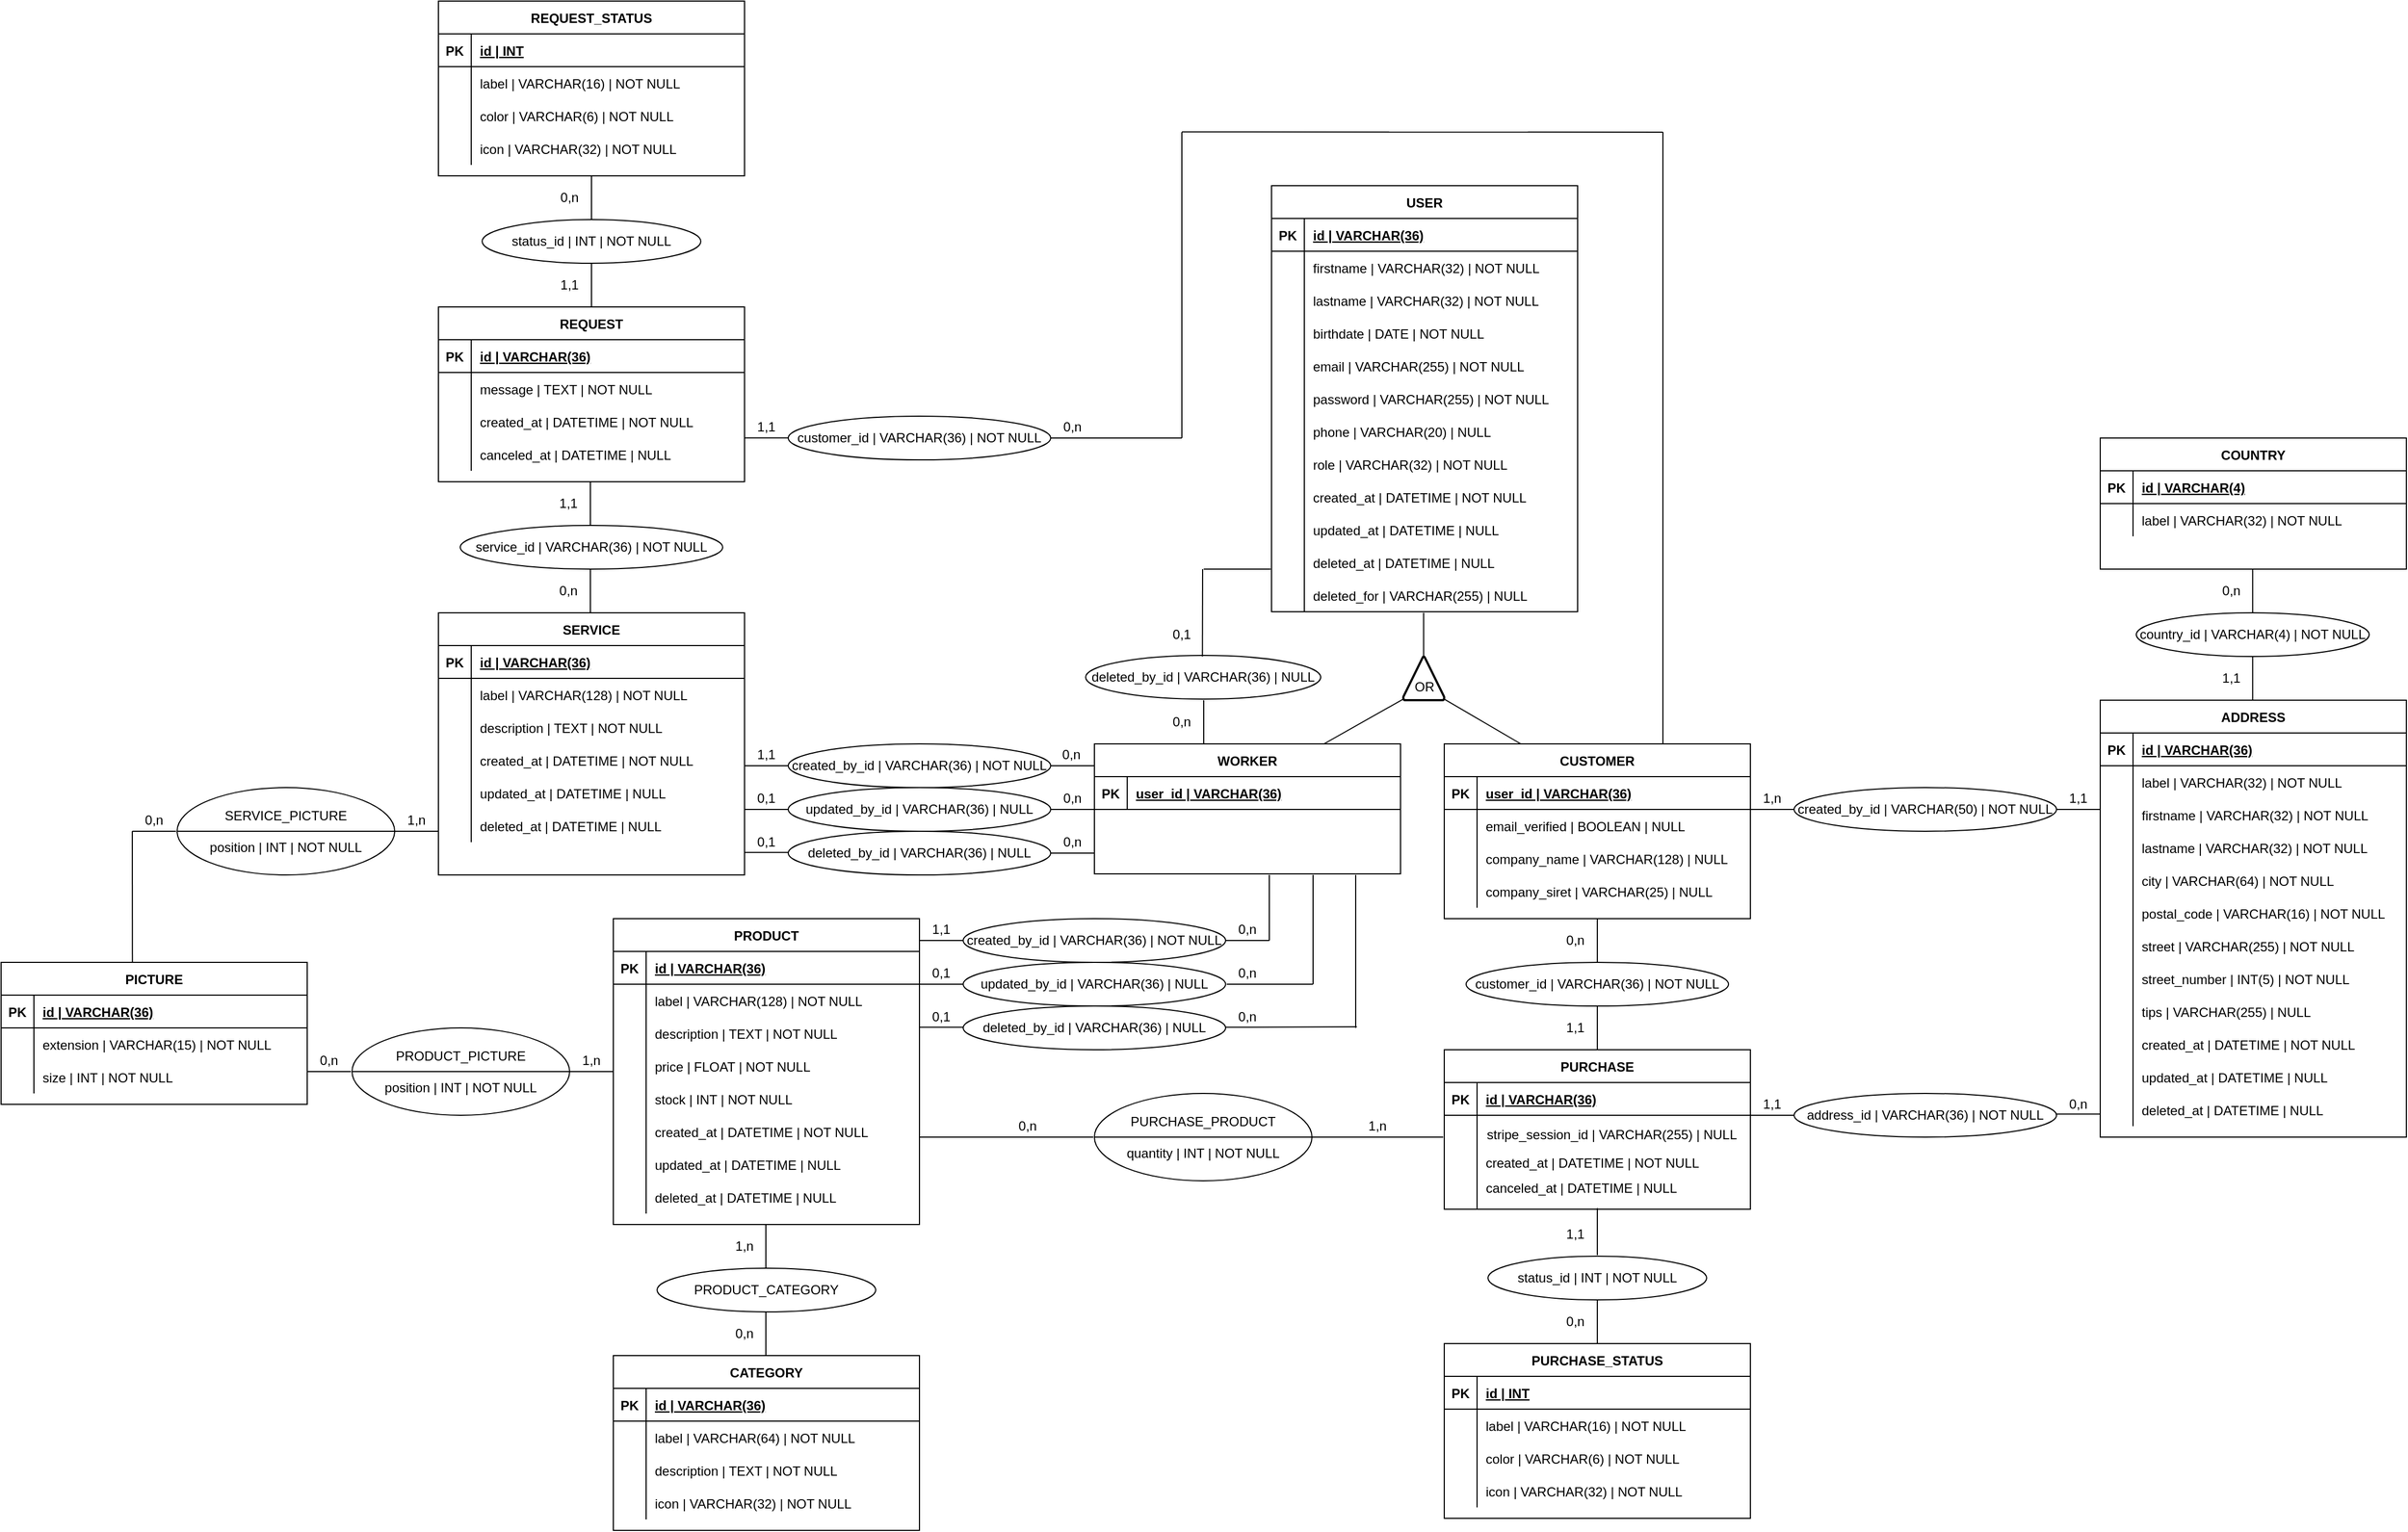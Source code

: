 <mxfile version="14.2.9" type="device"><diagram id="_6IVRpC3MBn5DIHc91fX" name="Page-1"><mxGraphModel dx="1295" dy="1118" grid="0" gridSize="10" guides="0" tooltips="1" connect="1" arrows="1" fold="1" page="0" pageScale="1" pageWidth="827" pageHeight="1169" math="0" shadow="0"><root><mxCell id="0"/><mxCell id="1" parent="0"/><mxCell id="mW6CgeJ-nMYYEmgbrsX_-65" value="USER" style="shape=table;startSize=30;container=1;collapsible=1;childLayout=tableLayout;fixedRows=1;rowLines=0;fontStyle=1;align=center;resizeLast=1;" parent="1" vertex="1"><mxGeometry x="2842" y="209" width="280" height="390" as="geometry"/></mxCell><mxCell id="mW6CgeJ-nMYYEmgbrsX_-66" value="" style="shape=partialRectangle;collapsible=0;dropTarget=0;pointerEvents=0;fillColor=none;top=0;left=0;bottom=1;right=0;points=[[0,0.5],[1,0.5]];portConstraint=eastwest;" parent="mW6CgeJ-nMYYEmgbrsX_-65" vertex="1"><mxGeometry y="30" width="280" height="30" as="geometry"/></mxCell><mxCell id="mW6CgeJ-nMYYEmgbrsX_-67" value="PK" style="shape=partialRectangle;connectable=0;fillColor=none;top=0;left=0;bottom=0;right=0;fontStyle=1;overflow=hidden;" parent="mW6CgeJ-nMYYEmgbrsX_-66" vertex="1"><mxGeometry width="30" height="30" as="geometry"/></mxCell><mxCell id="mW6CgeJ-nMYYEmgbrsX_-68" value="id | VARCHAR(36)" style="shape=partialRectangle;connectable=0;fillColor=none;top=0;left=0;bottom=0;right=0;align=left;spacingLeft=6;fontStyle=5;overflow=hidden;" parent="mW6CgeJ-nMYYEmgbrsX_-66" vertex="1"><mxGeometry x="30" width="250" height="30" as="geometry"/></mxCell><mxCell id="mW6CgeJ-nMYYEmgbrsX_-69" value="" style="shape=partialRectangle;collapsible=0;dropTarget=0;pointerEvents=0;fillColor=none;top=0;left=0;bottom=0;right=0;points=[[0,0.5],[1,0.5]];portConstraint=eastwest;" parent="mW6CgeJ-nMYYEmgbrsX_-65" vertex="1"><mxGeometry y="60" width="280" height="30" as="geometry"/></mxCell><mxCell id="mW6CgeJ-nMYYEmgbrsX_-70" value="" style="shape=partialRectangle;connectable=0;fillColor=none;top=0;left=0;bottom=0;right=0;editable=1;overflow=hidden;" parent="mW6CgeJ-nMYYEmgbrsX_-69" vertex="1"><mxGeometry width="30" height="30" as="geometry"/></mxCell><mxCell id="mW6CgeJ-nMYYEmgbrsX_-71" value="firstname | VARCHAR(32) | NOT NULL" style="shape=partialRectangle;connectable=0;fillColor=none;top=0;left=0;bottom=0;right=0;align=left;spacingLeft=6;overflow=hidden;" parent="mW6CgeJ-nMYYEmgbrsX_-69" vertex="1"><mxGeometry x="30" width="250" height="30" as="geometry"/></mxCell><mxCell id="mW6CgeJ-nMYYEmgbrsX_-72" value="" style="shape=partialRectangle;collapsible=0;dropTarget=0;pointerEvents=0;fillColor=none;top=0;left=0;bottom=0;right=0;points=[[0,0.5],[1,0.5]];portConstraint=eastwest;" parent="mW6CgeJ-nMYYEmgbrsX_-65" vertex="1"><mxGeometry y="90" width="280" height="30" as="geometry"/></mxCell><mxCell id="mW6CgeJ-nMYYEmgbrsX_-73" value="" style="shape=partialRectangle;connectable=0;fillColor=none;top=0;left=0;bottom=0;right=0;editable=1;overflow=hidden;" parent="mW6CgeJ-nMYYEmgbrsX_-72" vertex="1"><mxGeometry width="30" height="30" as="geometry"/></mxCell><mxCell id="mW6CgeJ-nMYYEmgbrsX_-74" value="lastname | VARCHAR(32) | NOT NULL" style="shape=partialRectangle;connectable=0;fillColor=none;top=0;left=0;bottom=0;right=0;align=left;spacingLeft=6;overflow=hidden;" parent="mW6CgeJ-nMYYEmgbrsX_-72" vertex="1"><mxGeometry x="30" width="250" height="30" as="geometry"/></mxCell><mxCell id="mW6CgeJ-nMYYEmgbrsX_-75" value="" style="shape=partialRectangle;collapsible=0;dropTarget=0;pointerEvents=0;fillColor=none;top=0;left=0;bottom=0;right=0;points=[[0,0.5],[1,0.5]];portConstraint=eastwest;" parent="mW6CgeJ-nMYYEmgbrsX_-65" vertex="1"><mxGeometry y="120" width="280" height="30" as="geometry"/></mxCell><mxCell id="mW6CgeJ-nMYYEmgbrsX_-76" value="" style="shape=partialRectangle;connectable=0;fillColor=none;top=0;left=0;bottom=0;right=0;editable=1;overflow=hidden;" parent="mW6CgeJ-nMYYEmgbrsX_-75" vertex="1"><mxGeometry width="30" height="30" as="geometry"/></mxCell><mxCell id="mW6CgeJ-nMYYEmgbrsX_-77" value="birthdate | DATE | NOT NULL" style="shape=partialRectangle;connectable=0;fillColor=none;top=0;left=0;bottom=0;right=0;align=left;spacingLeft=6;overflow=hidden;" parent="mW6CgeJ-nMYYEmgbrsX_-75" vertex="1"><mxGeometry x="30" width="250" height="30" as="geometry"/></mxCell><mxCell id="mW6CgeJ-nMYYEmgbrsX_-78" value="" style="shape=partialRectangle;collapsible=0;dropTarget=0;pointerEvents=0;fillColor=none;top=0;left=0;bottom=0;right=0;points=[[0,0.5],[1,0.5]];portConstraint=eastwest;" parent="mW6CgeJ-nMYYEmgbrsX_-65" vertex="1"><mxGeometry y="150" width="280" height="30" as="geometry"/></mxCell><mxCell id="mW6CgeJ-nMYYEmgbrsX_-79" value="" style="shape=partialRectangle;connectable=0;fillColor=none;top=0;left=0;bottom=0;right=0;editable=1;overflow=hidden;" parent="mW6CgeJ-nMYYEmgbrsX_-78" vertex="1"><mxGeometry width="30" height="30" as="geometry"/></mxCell><mxCell id="mW6CgeJ-nMYYEmgbrsX_-80" value="email | VARCHAR(255) | NOT NULL" style="shape=partialRectangle;connectable=0;fillColor=none;top=0;left=0;bottom=0;right=0;align=left;spacingLeft=6;overflow=hidden;" parent="mW6CgeJ-nMYYEmgbrsX_-78" vertex="1"><mxGeometry x="30" width="250" height="30" as="geometry"/></mxCell><mxCell id="mW6CgeJ-nMYYEmgbrsX_-81" value="" style="shape=partialRectangle;collapsible=0;dropTarget=0;pointerEvents=0;fillColor=none;top=0;left=0;bottom=0;right=0;points=[[0,0.5],[1,0.5]];portConstraint=eastwest;" parent="mW6CgeJ-nMYYEmgbrsX_-65" vertex="1"><mxGeometry y="180" width="280" height="30" as="geometry"/></mxCell><mxCell id="mW6CgeJ-nMYYEmgbrsX_-82" value="" style="shape=partialRectangle;connectable=0;fillColor=none;top=0;left=0;bottom=0;right=0;editable=1;overflow=hidden;" parent="mW6CgeJ-nMYYEmgbrsX_-81" vertex="1"><mxGeometry width="30" height="30" as="geometry"/></mxCell><mxCell id="mW6CgeJ-nMYYEmgbrsX_-83" value="password | VARCHAR(255) | NOT NULL" style="shape=partialRectangle;connectable=0;fillColor=none;top=0;left=0;bottom=0;right=0;align=left;spacingLeft=6;overflow=hidden;" parent="mW6CgeJ-nMYYEmgbrsX_-81" vertex="1"><mxGeometry x="30" width="250" height="30" as="geometry"/></mxCell><mxCell id="mW6CgeJ-nMYYEmgbrsX_-503" value="" style="shape=partialRectangle;collapsible=0;dropTarget=0;pointerEvents=0;fillColor=none;top=0;left=0;bottom=0;right=0;points=[[0,0.5],[1,0.5]];portConstraint=eastwest;" parent="mW6CgeJ-nMYYEmgbrsX_-65" vertex="1"><mxGeometry y="210" width="280" height="30" as="geometry"/></mxCell><mxCell id="mW6CgeJ-nMYYEmgbrsX_-504" value="" style="shape=partialRectangle;connectable=0;fillColor=none;top=0;left=0;bottom=0;right=0;editable=1;overflow=hidden;" parent="mW6CgeJ-nMYYEmgbrsX_-503" vertex="1"><mxGeometry width="30" height="30" as="geometry"/></mxCell><mxCell id="mW6CgeJ-nMYYEmgbrsX_-505" value="phone | VARCHAR(20) | NULL" style="shape=partialRectangle;connectable=0;fillColor=none;top=0;left=0;bottom=0;right=0;align=left;spacingLeft=6;overflow=hidden;" parent="mW6CgeJ-nMYYEmgbrsX_-503" vertex="1"><mxGeometry x="30" width="250" height="30" as="geometry"/></mxCell><mxCell id="4-K-2lBzTWw5gfsznVyv-1" value="" style="shape=partialRectangle;collapsible=0;dropTarget=0;pointerEvents=0;fillColor=none;top=0;left=0;bottom=0;right=0;points=[[0,0.5],[1,0.5]];portConstraint=eastwest;" parent="mW6CgeJ-nMYYEmgbrsX_-65" vertex="1"><mxGeometry y="240" width="280" height="30" as="geometry"/></mxCell><mxCell id="4-K-2lBzTWw5gfsznVyv-2" value="" style="shape=partialRectangle;connectable=0;fillColor=none;top=0;left=0;bottom=0;right=0;editable=1;overflow=hidden;" parent="4-K-2lBzTWw5gfsznVyv-1" vertex="1"><mxGeometry width="30" height="30" as="geometry"/></mxCell><mxCell id="4-K-2lBzTWw5gfsznVyv-3" value="role | VARCHAR(32) | NOT NULL" style="shape=partialRectangle;connectable=0;fillColor=none;top=0;left=0;bottom=0;right=0;align=left;spacingLeft=6;overflow=hidden;" parent="4-K-2lBzTWw5gfsznVyv-1" vertex="1"><mxGeometry x="30" width="250" height="30" as="geometry"/></mxCell><mxCell id="mW6CgeJ-nMYYEmgbrsX_-84" value="" style="shape=partialRectangle;collapsible=0;dropTarget=0;pointerEvents=0;fillColor=none;top=0;left=0;bottom=0;right=0;points=[[0,0.5],[1,0.5]];portConstraint=eastwest;" parent="mW6CgeJ-nMYYEmgbrsX_-65" vertex="1"><mxGeometry y="270" width="280" height="30" as="geometry"/></mxCell><mxCell id="mW6CgeJ-nMYYEmgbrsX_-85" value="" style="shape=partialRectangle;connectable=0;fillColor=none;top=0;left=0;bottom=0;right=0;editable=1;overflow=hidden;" parent="mW6CgeJ-nMYYEmgbrsX_-84" vertex="1"><mxGeometry width="30" height="30" as="geometry"/></mxCell><mxCell id="mW6CgeJ-nMYYEmgbrsX_-86" value="created_at | DATETIME | NOT NULL" style="shape=partialRectangle;connectable=0;fillColor=none;top=0;left=0;bottom=0;right=0;align=left;spacingLeft=6;overflow=hidden;" parent="mW6CgeJ-nMYYEmgbrsX_-84" vertex="1"><mxGeometry x="30" width="250" height="30" as="geometry"/></mxCell><mxCell id="mW6CgeJ-nMYYEmgbrsX_-87" value="" style="shape=partialRectangle;collapsible=0;dropTarget=0;pointerEvents=0;fillColor=none;top=0;left=0;bottom=0;right=0;points=[[0,0.5],[1,0.5]];portConstraint=eastwest;" parent="mW6CgeJ-nMYYEmgbrsX_-65" vertex="1"><mxGeometry y="300" width="280" height="30" as="geometry"/></mxCell><mxCell id="mW6CgeJ-nMYYEmgbrsX_-88" value="" style="shape=partialRectangle;connectable=0;fillColor=none;top=0;left=0;bottom=0;right=0;editable=1;overflow=hidden;" parent="mW6CgeJ-nMYYEmgbrsX_-87" vertex="1"><mxGeometry width="30" height="30" as="geometry"/></mxCell><mxCell id="mW6CgeJ-nMYYEmgbrsX_-89" value="updated_at | DATETIME | NULL" style="shape=partialRectangle;connectable=0;fillColor=none;top=0;left=0;bottom=0;right=0;align=left;spacingLeft=6;overflow=hidden;" parent="mW6CgeJ-nMYYEmgbrsX_-87" vertex="1"><mxGeometry x="30" width="250" height="30" as="geometry"/></mxCell><mxCell id="mW6CgeJ-nMYYEmgbrsX_-90" value="" style="shape=partialRectangle;collapsible=0;dropTarget=0;pointerEvents=0;fillColor=none;top=0;left=0;bottom=0;right=0;points=[[0,0.5],[1,0.5]];portConstraint=eastwest;" parent="mW6CgeJ-nMYYEmgbrsX_-65" vertex="1"><mxGeometry y="330" width="280" height="30" as="geometry"/></mxCell><mxCell id="mW6CgeJ-nMYYEmgbrsX_-91" value="" style="shape=partialRectangle;connectable=0;fillColor=none;top=0;left=0;bottom=0;right=0;editable=1;overflow=hidden;" parent="mW6CgeJ-nMYYEmgbrsX_-90" vertex="1"><mxGeometry width="30" height="30" as="geometry"/></mxCell><mxCell id="mW6CgeJ-nMYYEmgbrsX_-92" value="deleted_at | DATETIME | NULL" style="shape=partialRectangle;connectable=0;fillColor=none;top=0;left=0;bottom=0;right=0;align=left;spacingLeft=6;overflow=hidden;" parent="mW6CgeJ-nMYYEmgbrsX_-90" vertex="1"><mxGeometry x="30" width="250" height="30" as="geometry"/></mxCell><mxCell id="mW6CgeJ-nMYYEmgbrsX_-93" value="" style="shape=partialRectangle;collapsible=0;dropTarget=0;pointerEvents=0;fillColor=none;top=0;left=0;bottom=0;right=0;points=[[0,0.5],[1,0.5]];portConstraint=eastwest;" parent="mW6CgeJ-nMYYEmgbrsX_-65" vertex="1"><mxGeometry y="360" width="280" height="30" as="geometry"/></mxCell><mxCell id="mW6CgeJ-nMYYEmgbrsX_-94" value="" style="shape=partialRectangle;connectable=0;fillColor=none;top=0;left=0;bottom=0;right=0;editable=1;overflow=hidden;" parent="mW6CgeJ-nMYYEmgbrsX_-93" vertex="1"><mxGeometry width="30" height="30" as="geometry"/></mxCell><mxCell id="mW6CgeJ-nMYYEmgbrsX_-95" value="deleted_for | VARCHAR(255) | NULL" style="shape=partialRectangle;connectable=0;fillColor=none;top=0;left=0;bottom=0;right=0;align=left;spacingLeft=6;overflow=hidden;" parent="mW6CgeJ-nMYYEmgbrsX_-93" vertex="1"><mxGeometry x="30" width="250" height="30" as="geometry"/></mxCell><mxCell id="mW6CgeJ-nMYYEmgbrsX_-96" value="CUSTOMER" style="shape=table;startSize=30;container=1;collapsible=1;childLayout=tableLayout;fixedRows=1;rowLines=0;fontStyle=1;align=center;resizeLast=1;" parent="1" vertex="1"><mxGeometry x="3000" y="720" width="280" height="160" as="geometry"/></mxCell><mxCell id="mW6CgeJ-nMYYEmgbrsX_-97" value="" style="shape=partialRectangle;collapsible=0;dropTarget=0;pointerEvents=0;fillColor=none;top=0;left=0;bottom=1;right=0;points=[[0,0.5],[1,0.5]];portConstraint=eastwest;" parent="mW6CgeJ-nMYYEmgbrsX_-96" vertex="1"><mxGeometry y="30" width="280" height="30" as="geometry"/></mxCell><mxCell id="mW6CgeJ-nMYYEmgbrsX_-98" value="PK" style="shape=partialRectangle;connectable=0;fillColor=none;top=0;left=0;bottom=0;right=0;fontStyle=1;overflow=hidden;" parent="mW6CgeJ-nMYYEmgbrsX_-97" vertex="1"><mxGeometry width="30" height="30" as="geometry"/></mxCell><mxCell id="mW6CgeJ-nMYYEmgbrsX_-99" value="user_id | VARCHAR(36)" style="shape=partialRectangle;connectable=0;fillColor=none;top=0;left=0;bottom=0;right=0;align=left;spacingLeft=6;fontStyle=5;overflow=hidden;" parent="mW6CgeJ-nMYYEmgbrsX_-97" vertex="1"><mxGeometry x="30" width="250" height="30" as="geometry"/></mxCell><mxCell id="mW6CgeJ-nMYYEmgbrsX_-100" value="" style="shape=partialRectangle;collapsible=0;dropTarget=0;pointerEvents=0;fillColor=none;top=0;left=0;bottom=0;right=0;points=[[0,0.5],[1,0.5]];portConstraint=eastwest;" parent="mW6CgeJ-nMYYEmgbrsX_-96" vertex="1"><mxGeometry y="60" width="280" height="30" as="geometry"/></mxCell><mxCell id="mW6CgeJ-nMYYEmgbrsX_-101" value="" style="shape=partialRectangle;connectable=0;fillColor=none;top=0;left=0;bottom=0;right=0;editable=1;overflow=hidden;" parent="mW6CgeJ-nMYYEmgbrsX_-100" vertex="1"><mxGeometry width="30" height="30" as="geometry"/></mxCell><mxCell id="mW6CgeJ-nMYYEmgbrsX_-102" value="email_verified | BOOLEAN | NULL" style="shape=partialRectangle;connectable=0;fillColor=none;top=0;left=0;bottom=0;right=0;align=left;spacingLeft=6;overflow=hidden;" parent="mW6CgeJ-nMYYEmgbrsX_-100" vertex="1"><mxGeometry x="30" width="250" height="30" as="geometry"/></mxCell><mxCell id="mW6CgeJ-nMYYEmgbrsX_-539" value="" style="shape=partialRectangle;collapsible=0;dropTarget=0;pointerEvents=0;fillColor=none;top=0;left=0;bottom=0;right=0;points=[[0,0.5],[1,0.5]];portConstraint=eastwest;" parent="mW6CgeJ-nMYYEmgbrsX_-96" vertex="1"><mxGeometry y="90" width="280" height="30" as="geometry"/></mxCell><mxCell id="mW6CgeJ-nMYYEmgbrsX_-540" value="" style="shape=partialRectangle;connectable=0;fillColor=none;top=0;left=0;bottom=0;right=0;editable=1;overflow=hidden;" parent="mW6CgeJ-nMYYEmgbrsX_-539" vertex="1"><mxGeometry width="30" height="30" as="geometry"/></mxCell><mxCell id="mW6CgeJ-nMYYEmgbrsX_-541" value="company_name | VARCHAR(128) | NULL" style="shape=partialRectangle;connectable=0;fillColor=none;top=0;left=0;bottom=0;right=0;align=left;spacingLeft=6;overflow=hidden;" parent="mW6CgeJ-nMYYEmgbrsX_-539" vertex="1"><mxGeometry x="30" width="250" height="30" as="geometry"/></mxCell><mxCell id="mW6CgeJ-nMYYEmgbrsX_-542" value="" style="shape=partialRectangle;collapsible=0;dropTarget=0;pointerEvents=0;fillColor=none;top=0;left=0;bottom=0;right=0;points=[[0,0.5],[1,0.5]];portConstraint=eastwest;" parent="mW6CgeJ-nMYYEmgbrsX_-96" vertex="1"><mxGeometry y="120" width="280" height="30" as="geometry"/></mxCell><mxCell id="mW6CgeJ-nMYYEmgbrsX_-543" value="" style="shape=partialRectangle;connectable=0;fillColor=none;top=0;left=0;bottom=0;right=0;editable=1;overflow=hidden;" parent="mW6CgeJ-nMYYEmgbrsX_-542" vertex="1"><mxGeometry width="30" height="30" as="geometry"/></mxCell><mxCell id="mW6CgeJ-nMYYEmgbrsX_-544" value="company_siret | VARCHAR(25) | NULL" style="shape=partialRectangle;connectable=0;fillColor=none;top=0;left=0;bottom=0;right=0;align=left;spacingLeft=6;overflow=hidden;" parent="mW6CgeJ-nMYYEmgbrsX_-542" vertex="1"><mxGeometry x="30" width="250" height="30" as="geometry"/></mxCell><mxCell id="mW6CgeJ-nMYYEmgbrsX_-103" value="WORKER" style="shape=table;startSize=30;container=1;collapsible=1;childLayout=tableLayout;fixedRows=1;rowLines=0;fontStyle=1;align=center;resizeLast=1;" parent="1" vertex="1"><mxGeometry x="2680" y="720" width="280" height="119" as="geometry"/></mxCell><mxCell id="mW6CgeJ-nMYYEmgbrsX_-104" value="" style="shape=partialRectangle;collapsible=0;dropTarget=0;pointerEvents=0;fillColor=none;top=0;left=0;bottom=1;right=0;points=[[0,0.5],[1,0.5]];portConstraint=eastwest;" parent="mW6CgeJ-nMYYEmgbrsX_-103" vertex="1"><mxGeometry y="30" width="280" height="30" as="geometry"/></mxCell><mxCell id="mW6CgeJ-nMYYEmgbrsX_-105" value="PK" style="shape=partialRectangle;connectable=0;fillColor=none;top=0;left=0;bottom=0;right=0;fontStyle=1;overflow=hidden;" parent="mW6CgeJ-nMYYEmgbrsX_-104" vertex="1"><mxGeometry width="30" height="30" as="geometry"/></mxCell><mxCell id="mW6CgeJ-nMYYEmgbrsX_-106" value="user_id | VARCHAR(36)" style="shape=partialRectangle;connectable=0;fillColor=none;top=0;left=0;bottom=0;right=0;align=left;spacingLeft=6;fontStyle=5;overflow=hidden;" parent="mW6CgeJ-nMYYEmgbrsX_-104" vertex="1"><mxGeometry x="30" width="250" height="30" as="geometry"/></mxCell><mxCell id="mW6CgeJ-nMYYEmgbrsX_-110" value="&lt;br&gt;OR" style="strokeWidth=2;html=1;shape=mxgraph.flowchart.extract_or_measurement;whiteSpace=wrap;" parent="1" vertex="1"><mxGeometry x="2962.5" y="640" width="37.5" height="40" as="geometry"/></mxCell><mxCell id="mW6CgeJ-nMYYEmgbrsX_-111" value="" style="endArrow=none;html=1;rounded=0;exitX=0.01;exitY=0.97;exitDx=0;exitDy=0;exitPerimeter=0;entryX=0.75;entryY=0;entryDx=0;entryDy=0;" parent="1" source="mW6CgeJ-nMYYEmgbrsX_-110" target="mW6CgeJ-nMYYEmgbrsX_-103" edge="1"><mxGeometry relative="1" as="geometry"><mxPoint x="3041.625" y="678.8" as="sourcePoint"/><mxPoint x="3250" y="640" as="targetPoint"/></mxGeometry></mxCell><mxCell id="mW6CgeJ-nMYYEmgbrsX_-112" value="" style="endArrow=none;html=1;rounded=0;exitX=0.25;exitY=0;exitDx=0;exitDy=0;entryX=0.99;entryY=0.97;entryDx=0;entryDy=0;entryPerimeter=0;" parent="1" source="mW6CgeJ-nMYYEmgbrsX_-96" target="mW6CgeJ-nMYYEmgbrsX_-110" edge="1"><mxGeometry relative="1" as="geometry"><mxPoint x="2690" y="610" as="sourcePoint"/><mxPoint x="2920" y="639" as="targetPoint"/></mxGeometry></mxCell><mxCell id="mW6CgeJ-nMYYEmgbrsX_-113" value="0,n" style="text;html=1;strokeColor=none;fillColor=none;align=center;verticalAlign=middle;whiteSpace=wrap;rounded=0;" parent="1" vertex="1"><mxGeometry x="2740" y="690" width="40" height="20" as="geometry"/></mxCell><mxCell id="mW6CgeJ-nMYYEmgbrsX_-114" value="0,1" style="text;html=1;strokeColor=none;fillColor=none;align=center;verticalAlign=middle;whiteSpace=wrap;rounded=0;" parent="1" vertex="1"><mxGeometry x="2740" y="610" width="40" height="20" as="geometry"/></mxCell><mxCell id="mW6CgeJ-nMYYEmgbrsX_-115" value="ADDRESS" style="shape=table;startSize=30;container=1;collapsible=1;childLayout=tableLayout;fixedRows=1;rowLines=0;fontStyle=1;align=center;resizeLast=1;" parent="1" vertex="1"><mxGeometry x="3600" y="680" width="280" height="400" as="geometry"/></mxCell><mxCell id="mW6CgeJ-nMYYEmgbrsX_-116" value="" style="shape=partialRectangle;collapsible=0;dropTarget=0;pointerEvents=0;fillColor=none;top=0;left=0;bottom=1;right=0;points=[[0,0.5],[1,0.5]];portConstraint=eastwest;" parent="mW6CgeJ-nMYYEmgbrsX_-115" vertex="1"><mxGeometry y="30" width="280" height="30" as="geometry"/></mxCell><mxCell id="mW6CgeJ-nMYYEmgbrsX_-117" value="PK" style="shape=partialRectangle;connectable=0;fillColor=none;top=0;left=0;bottom=0;right=0;fontStyle=1;overflow=hidden;" parent="mW6CgeJ-nMYYEmgbrsX_-116" vertex="1"><mxGeometry width="30" height="30" as="geometry"/></mxCell><mxCell id="mW6CgeJ-nMYYEmgbrsX_-118" value="id | VARCHAR(36)" style="shape=partialRectangle;connectable=0;fillColor=none;top=0;left=0;bottom=0;right=0;align=left;spacingLeft=6;fontStyle=5;overflow=hidden;" parent="mW6CgeJ-nMYYEmgbrsX_-116" vertex="1"><mxGeometry x="30" width="250" height="30" as="geometry"/></mxCell><mxCell id="mW6CgeJ-nMYYEmgbrsX_-119" value="" style="shape=partialRectangle;collapsible=0;dropTarget=0;pointerEvents=0;fillColor=none;top=0;left=0;bottom=0;right=0;points=[[0,0.5],[1,0.5]];portConstraint=eastwest;" parent="mW6CgeJ-nMYYEmgbrsX_-115" vertex="1"><mxGeometry y="60" width="280" height="30" as="geometry"/></mxCell><mxCell id="mW6CgeJ-nMYYEmgbrsX_-120" value="" style="shape=partialRectangle;connectable=0;fillColor=none;top=0;left=0;bottom=0;right=0;editable=1;overflow=hidden;" parent="mW6CgeJ-nMYYEmgbrsX_-119" vertex="1"><mxGeometry width="30" height="30" as="geometry"/></mxCell><mxCell id="mW6CgeJ-nMYYEmgbrsX_-121" value="label | VARCHAR(32) | NOT NULL" style="shape=partialRectangle;connectable=0;fillColor=none;top=0;left=0;bottom=0;right=0;align=left;spacingLeft=6;overflow=hidden;" parent="mW6CgeJ-nMYYEmgbrsX_-119" vertex="1"><mxGeometry x="30" width="250" height="30" as="geometry"/></mxCell><mxCell id="mW6CgeJ-nMYYEmgbrsX_-122" value="" style="shape=partialRectangle;collapsible=0;dropTarget=0;pointerEvents=0;fillColor=none;top=0;left=0;bottom=0;right=0;points=[[0,0.5],[1,0.5]];portConstraint=eastwest;" parent="mW6CgeJ-nMYYEmgbrsX_-115" vertex="1"><mxGeometry y="90" width="280" height="30" as="geometry"/></mxCell><mxCell id="mW6CgeJ-nMYYEmgbrsX_-123" value="" style="shape=partialRectangle;connectable=0;fillColor=none;top=0;left=0;bottom=0;right=0;editable=1;overflow=hidden;" parent="mW6CgeJ-nMYYEmgbrsX_-122" vertex="1"><mxGeometry width="30" height="30" as="geometry"/></mxCell><mxCell id="mW6CgeJ-nMYYEmgbrsX_-124" value="firstname | VARCHAR(32) | NOT NULL" style="shape=partialRectangle;connectable=0;fillColor=none;top=0;left=0;bottom=0;right=0;align=left;spacingLeft=6;overflow=hidden;" parent="mW6CgeJ-nMYYEmgbrsX_-122" vertex="1"><mxGeometry x="30" width="250" height="30" as="geometry"/></mxCell><mxCell id="mW6CgeJ-nMYYEmgbrsX_-125" value="" style="shape=partialRectangle;collapsible=0;dropTarget=0;pointerEvents=0;fillColor=none;top=0;left=0;bottom=0;right=0;points=[[0,0.5],[1,0.5]];portConstraint=eastwest;" parent="mW6CgeJ-nMYYEmgbrsX_-115" vertex="1"><mxGeometry y="120" width="280" height="30" as="geometry"/></mxCell><mxCell id="mW6CgeJ-nMYYEmgbrsX_-126" value="" style="shape=partialRectangle;connectable=0;fillColor=none;top=0;left=0;bottom=0;right=0;editable=1;overflow=hidden;" parent="mW6CgeJ-nMYYEmgbrsX_-125" vertex="1"><mxGeometry width="30" height="30" as="geometry"/></mxCell><mxCell id="mW6CgeJ-nMYYEmgbrsX_-127" value="lastname | VARCHAR(32) | NOT NULL" style="shape=partialRectangle;connectable=0;fillColor=none;top=0;left=0;bottom=0;right=0;align=left;spacingLeft=6;overflow=hidden;" parent="mW6CgeJ-nMYYEmgbrsX_-125" vertex="1"><mxGeometry x="30" width="250" height="30" as="geometry"/></mxCell><mxCell id="mW6CgeJ-nMYYEmgbrsX_-128" value="" style="shape=partialRectangle;collapsible=0;dropTarget=0;pointerEvents=0;fillColor=none;top=0;left=0;bottom=0;right=0;points=[[0,0.5],[1,0.5]];portConstraint=eastwest;" parent="mW6CgeJ-nMYYEmgbrsX_-115" vertex="1"><mxGeometry y="150" width="280" height="30" as="geometry"/></mxCell><mxCell id="mW6CgeJ-nMYYEmgbrsX_-129" value="" style="shape=partialRectangle;connectable=0;fillColor=none;top=0;left=0;bottom=0;right=0;editable=1;overflow=hidden;" parent="mW6CgeJ-nMYYEmgbrsX_-128" vertex="1"><mxGeometry width="30" height="30" as="geometry"/></mxCell><mxCell id="mW6CgeJ-nMYYEmgbrsX_-130" value="city | VARCHAR(64) | NOT NULL" style="shape=partialRectangle;connectable=0;fillColor=none;top=0;left=0;bottom=0;right=0;align=left;spacingLeft=6;overflow=hidden;" parent="mW6CgeJ-nMYYEmgbrsX_-128" vertex="1"><mxGeometry x="30" width="250" height="30" as="geometry"/></mxCell><mxCell id="mW6CgeJ-nMYYEmgbrsX_-131" value="" style="shape=partialRectangle;collapsible=0;dropTarget=0;pointerEvents=0;fillColor=none;top=0;left=0;bottom=0;right=0;points=[[0,0.5],[1,0.5]];portConstraint=eastwest;" parent="mW6CgeJ-nMYYEmgbrsX_-115" vertex="1"><mxGeometry y="180" width="280" height="30" as="geometry"/></mxCell><mxCell id="mW6CgeJ-nMYYEmgbrsX_-132" value="" style="shape=partialRectangle;connectable=0;fillColor=none;top=0;left=0;bottom=0;right=0;editable=1;overflow=hidden;" parent="mW6CgeJ-nMYYEmgbrsX_-131" vertex="1"><mxGeometry width="30" height="30" as="geometry"/></mxCell><mxCell id="mW6CgeJ-nMYYEmgbrsX_-133" value="postal_code | VARCHAR(16) | NOT NULL" style="shape=partialRectangle;connectable=0;fillColor=none;top=0;left=0;bottom=0;right=0;align=left;spacingLeft=6;overflow=hidden;" parent="mW6CgeJ-nMYYEmgbrsX_-131" vertex="1"><mxGeometry x="30" width="250" height="30" as="geometry"/></mxCell><mxCell id="mW6CgeJ-nMYYEmgbrsX_-134" value="" style="shape=partialRectangle;collapsible=0;dropTarget=0;pointerEvents=0;fillColor=none;top=0;left=0;bottom=0;right=0;points=[[0,0.5],[1,0.5]];portConstraint=eastwest;" parent="mW6CgeJ-nMYYEmgbrsX_-115" vertex="1"><mxGeometry y="210" width="280" height="30" as="geometry"/></mxCell><mxCell id="mW6CgeJ-nMYYEmgbrsX_-135" value="" style="shape=partialRectangle;connectable=0;fillColor=none;top=0;left=0;bottom=0;right=0;editable=1;overflow=hidden;" parent="mW6CgeJ-nMYYEmgbrsX_-134" vertex="1"><mxGeometry width="30" height="30" as="geometry"/></mxCell><mxCell id="mW6CgeJ-nMYYEmgbrsX_-136" value="street | VARCHAR(255) | NOT NULL" style="shape=partialRectangle;connectable=0;fillColor=none;top=0;left=0;bottom=0;right=0;align=left;spacingLeft=6;overflow=hidden;" parent="mW6CgeJ-nMYYEmgbrsX_-134" vertex="1"><mxGeometry x="30" width="250" height="30" as="geometry"/></mxCell><mxCell id="mW6CgeJ-nMYYEmgbrsX_-137" value="" style="shape=partialRectangle;collapsible=0;dropTarget=0;pointerEvents=0;fillColor=none;top=0;left=0;bottom=0;right=0;points=[[0,0.5],[1,0.5]];portConstraint=eastwest;" parent="mW6CgeJ-nMYYEmgbrsX_-115" vertex="1"><mxGeometry y="240" width="280" height="30" as="geometry"/></mxCell><mxCell id="mW6CgeJ-nMYYEmgbrsX_-138" value="" style="shape=partialRectangle;connectable=0;fillColor=none;top=0;left=0;bottom=0;right=0;editable=1;overflow=hidden;" parent="mW6CgeJ-nMYYEmgbrsX_-137" vertex="1"><mxGeometry width="30" height="30" as="geometry"/></mxCell><mxCell id="mW6CgeJ-nMYYEmgbrsX_-139" value="street_number | INT(5) | NOT NULL" style="shape=partialRectangle;connectable=0;fillColor=none;top=0;left=0;bottom=0;right=0;align=left;spacingLeft=6;overflow=hidden;" parent="mW6CgeJ-nMYYEmgbrsX_-137" vertex="1"><mxGeometry x="30" width="250" height="30" as="geometry"/></mxCell><mxCell id="mW6CgeJ-nMYYEmgbrsX_-140" value="" style="shape=partialRectangle;collapsible=0;dropTarget=0;pointerEvents=0;fillColor=none;top=0;left=0;bottom=0;right=0;points=[[0,0.5],[1,0.5]];portConstraint=eastwest;" parent="mW6CgeJ-nMYYEmgbrsX_-115" vertex="1"><mxGeometry y="270" width="280" height="30" as="geometry"/></mxCell><mxCell id="mW6CgeJ-nMYYEmgbrsX_-141" value="" style="shape=partialRectangle;connectable=0;fillColor=none;top=0;left=0;bottom=0;right=0;editable=1;overflow=hidden;" parent="mW6CgeJ-nMYYEmgbrsX_-140" vertex="1"><mxGeometry width="30" height="30" as="geometry"/></mxCell><mxCell id="mW6CgeJ-nMYYEmgbrsX_-142" value="tips | VARCHAR(255) | NULL" style="shape=partialRectangle;connectable=0;fillColor=none;top=0;left=0;bottom=0;right=0;align=left;spacingLeft=6;overflow=hidden;" parent="mW6CgeJ-nMYYEmgbrsX_-140" vertex="1"><mxGeometry x="30" width="250" height="30" as="geometry"/></mxCell><mxCell id="mW6CgeJ-nMYYEmgbrsX_-143" value="" style="shape=partialRectangle;collapsible=0;dropTarget=0;pointerEvents=0;fillColor=none;top=0;left=0;bottom=0;right=0;points=[[0,0.5],[1,0.5]];portConstraint=eastwest;" parent="mW6CgeJ-nMYYEmgbrsX_-115" vertex="1"><mxGeometry y="300" width="280" height="30" as="geometry"/></mxCell><mxCell id="mW6CgeJ-nMYYEmgbrsX_-144" value="" style="shape=partialRectangle;connectable=0;fillColor=none;top=0;left=0;bottom=0;right=0;editable=1;overflow=hidden;" parent="mW6CgeJ-nMYYEmgbrsX_-143" vertex="1"><mxGeometry width="30" height="30" as="geometry"/></mxCell><mxCell id="mW6CgeJ-nMYYEmgbrsX_-145" value="created_at | DATETIME | NOT NULL" style="shape=partialRectangle;connectable=0;fillColor=none;top=0;left=0;bottom=0;right=0;align=left;spacingLeft=6;overflow=hidden;" parent="mW6CgeJ-nMYYEmgbrsX_-143" vertex="1"><mxGeometry x="30" width="250" height="30" as="geometry"/></mxCell><mxCell id="mW6CgeJ-nMYYEmgbrsX_-146" value="" style="shape=partialRectangle;collapsible=0;dropTarget=0;pointerEvents=0;fillColor=none;top=0;left=0;bottom=0;right=0;points=[[0,0.5],[1,0.5]];portConstraint=eastwest;" parent="mW6CgeJ-nMYYEmgbrsX_-115" vertex="1"><mxGeometry y="330" width="280" height="30" as="geometry"/></mxCell><mxCell id="mW6CgeJ-nMYYEmgbrsX_-147" value="" style="shape=partialRectangle;connectable=0;fillColor=none;top=0;left=0;bottom=0;right=0;editable=1;overflow=hidden;" parent="mW6CgeJ-nMYYEmgbrsX_-146" vertex="1"><mxGeometry width="30" height="30" as="geometry"/></mxCell><mxCell id="mW6CgeJ-nMYYEmgbrsX_-148" value="updated_at | DATETIME | NULL" style="shape=partialRectangle;connectable=0;fillColor=none;top=0;left=0;bottom=0;right=0;align=left;spacingLeft=6;overflow=hidden;" parent="mW6CgeJ-nMYYEmgbrsX_-146" vertex="1"><mxGeometry x="30" width="250" height="30" as="geometry"/></mxCell><mxCell id="mW6CgeJ-nMYYEmgbrsX_-149" value="" style="shape=partialRectangle;collapsible=0;dropTarget=0;pointerEvents=0;fillColor=none;top=0;left=0;bottom=0;right=0;points=[[0,0.5],[1,0.5]];portConstraint=eastwest;" parent="mW6CgeJ-nMYYEmgbrsX_-115" vertex="1"><mxGeometry y="360" width="280" height="30" as="geometry"/></mxCell><mxCell id="mW6CgeJ-nMYYEmgbrsX_-150" value="" style="shape=partialRectangle;connectable=0;fillColor=none;top=0;left=0;bottom=0;right=0;editable=1;overflow=hidden;" parent="mW6CgeJ-nMYYEmgbrsX_-149" vertex="1"><mxGeometry width="30" height="30" as="geometry"/></mxCell><mxCell id="mW6CgeJ-nMYYEmgbrsX_-151" value="deleted_at | DATETIME | NULL" style="shape=partialRectangle;connectable=0;fillColor=none;top=0;left=0;bottom=0;right=0;align=left;spacingLeft=6;overflow=hidden;" parent="mW6CgeJ-nMYYEmgbrsX_-149" vertex="1"><mxGeometry x="30" width="250" height="30" as="geometry"/></mxCell><mxCell id="mW6CgeJ-nMYYEmgbrsX_-152" value="&lt;span style=&quot;text-align: left&quot;&gt;deleted_by_id | VARCHAR(36) | NULL&lt;/span&gt;" style="ellipse;whiteSpace=wrap;html=1;" parent="1" vertex="1"><mxGeometry x="2672" y="639" width="215" height="40" as="geometry"/></mxCell><mxCell id="mW6CgeJ-nMYYEmgbrsX_-153" value="&lt;span style=&quot;text-align: left&quot;&gt;created_by_id | VARCHAR(50) | NOT NULL&lt;/span&gt;" style="ellipse;whiteSpace=wrap;html=1;" parent="1" vertex="1"><mxGeometry x="3320" y="760" width="240" height="40" as="geometry"/></mxCell><mxCell id="mW6CgeJ-nMYYEmgbrsX_-156" value="1,n" style="text;html=1;strokeColor=none;fillColor=none;align=center;verticalAlign=middle;whiteSpace=wrap;rounded=0;" parent="1" vertex="1"><mxGeometry x="3280" y="760" width="40" height="20" as="geometry"/></mxCell><mxCell id="mW6CgeJ-nMYYEmgbrsX_-157" value="1,1" style="text;html=1;strokeColor=none;fillColor=none;align=center;verticalAlign=middle;whiteSpace=wrap;rounded=0;" parent="1" vertex="1"><mxGeometry x="3560" y="760" width="40" height="20" as="geometry"/></mxCell><mxCell id="mW6CgeJ-nMYYEmgbrsX_-182" value="&lt;span style=&quot;text-align: left&quot;&gt;country_id | VARCHAR(4) | NOT NULL&lt;/span&gt;" style="ellipse;whiteSpace=wrap;html=1;" parent="1" vertex="1"><mxGeometry x="3633" y="600" width="213" height="40" as="geometry"/></mxCell><mxCell id="mW6CgeJ-nMYYEmgbrsX_-183" value="COUNTRY" style="shape=table;startSize=30;container=1;collapsible=1;childLayout=tableLayout;fixedRows=1;rowLines=0;fontStyle=1;align=center;resizeLast=1;" parent="1" vertex="1"><mxGeometry x="3600" y="440" width="280" height="120" as="geometry"/></mxCell><mxCell id="mW6CgeJ-nMYYEmgbrsX_-184" value="" style="shape=partialRectangle;collapsible=0;dropTarget=0;pointerEvents=0;fillColor=none;top=0;left=0;bottom=1;right=0;points=[[0,0.5],[1,0.5]];portConstraint=eastwest;" parent="mW6CgeJ-nMYYEmgbrsX_-183" vertex="1"><mxGeometry y="30" width="280" height="30" as="geometry"/></mxCell><mxCell id="mW6CgeJ-nMYYEmgbrsX_-185" value="PK" style="shape=partialRectangle;connectable=0;fillColor=none;top=0;left=0;bottom=0;right=0;fontStyle=1;overflow=hidden;" parent="mW6CgeJ-nMYYEmgbrsX_-184" vertex="1"><mxGeometry width="30" height="30" as="geometry"/></mxCell><mxCell id="mW6CgeJ-nMYYEmgbrsX_-186" value="id | VARCHAR(4)" style="shape=partialRectangle;connectable=0;fillColor=none;top=0;left=0;bottom=0;right=0;align=left;spacingLeft=6;fontStyle=5;overflow=hidden;" parent="mW6CgeJ-nMYYEmgbrsX_-184" vertex="1"><mxGeometry x="30" width="250" height="30" as="geometry"/></mxCell><mxCell id="mW6CgeJ-nMYYEmgbrsX_-187" value="" style="shape=partialRectangle;collapsible=0;dropTarget=0;pointerEvents=0;fillColor=none;top=0;left=0;bottom=0;right=0;points=[[0,0.5],[1,0.5]];portConstraint=eastwest;" parent="mW6CgeJ-nMYYEmgbrsX_-183" vertex="1"><mxGeometry y="60" width="280" height="30" as="geometry"/></mxCell><mxCell id="mW6CgeJ-nMYYEmgbrsX_-188" value="" style="shape=partialRectangle;connectable=0;fillColor=none;top=0;left=0;bottom=0;right=0;editable=1;overflow=hidden;" parent="mW6CgeJ-nMYYEmgbrsX_-187" vertex="1"><mxGeometry width="30" height="30" as="geometry"/></mxCell><mxCell id="mW6CgeJ-nMYYEmgbrsX_-189" value="label | VARCHAR(32) | NOT NULL" style="shape=partialRectangle;connectable=0;fillColor=none;top=0;left=0;bottom=0;right=0;align=left;spacingLeft=6;overflow=hidden;" parent="mW6CgeJ-nMYYEmgbrsX_-187" vertex="1"><mxGeometry x="30" width="250" height="30" as="geometry"/></mxCell><mxCell id="mW6CgeJ-nMYYEmgbrsX_-191" value="1,1" style="text;html=1;strokeColor=none;fillColor=none;align=center;verticalAlign=middle;whiteSpace=wrap;rounded=0;" parent="1" vertex="1"><mxGeometry x="3700" y="650" width="40" height="20" as="geometry"/></mxCell><mxCell id="mW6CgeJ-nMYYEmgbrsX_-192" value="0,n" style="text;html=1;strokeColor=none;fillColor=none;align=center;verticalAlign=middle;whiteSpace=wrap;rounded=0;" parent="1" vertex="1"><mxGeometry x="3700" y="570" width="40" height="20" as="geometry"/></mxCell><mxCell id="mW6CgeJ-nMYYEmgbrsX_-194" value="" style="endArrow=none;html=1;rounded=0;entryX=0.5;entryY=0;entryDx=0;entryDy=0;entryPerimeter=0;exitX=0.5;exitY=1;exitDx=0;exitDy=0;" parent="1" edge="1"><mxGeometry relative="1" as="geometry"><mxPoint x="2981.15" y="600.0" as="sourcePoint"/><mxPoint x="2981.15" y="640.0" as="targetPoint"/></mxGeometry></mxCell><mxCell id="mW6CgeJ-nMYYEmgbrsX_-205" value="" style="endArrow=none;html=1;rounded=0;" parent="1" edge="1"><mxGeometry relative="1" as="geometry"><mxPoint x="2780" y="680" as="sourcePoint"/><mxPoint x="2780" y="720.0" as="targetPoint"/></mxGeometry></mxCell><mxCell id="mW6CgeJ-nMYYEmgbrsX_-279" value="" style="line;strokeWidth=1;rotatable=0;dashed=0;labelPosition=right;align=left;verticalAlign=middle;spacingTop=0;spacingLeft=6;points=[];portConstraint=eastwest;" parent="1" vertex="1"><mxGeometry x="3280" y="775" width="40" height="10" as="geometry"/></mxCell><mxCell id="mW6CgeJ-nMYYEmgbrsX_-280" value="" style="line;strokeWidth=1;rotatable=0;dashed=0;labelPosition=right;align=left;verticalAlign=middle;spacingTop=0;spacingLeft=6;points=[];portConstraint=eastwest;" parent="1" vertex="1"><mxGeometry x="3560" y="775" width="40" height="10" as="geometry"/></mxCell><mxCell id="mW6CgeJ-nMYYEmgbrsX_-281" value="&lt;span style=&quot;text-align: left&quot;&gt;customer_id | VARCHAR(36) | NOT NULL&lt;/span&gt;" style="ellipse;whiteSpace=wrap;html=1;" parent="1" vertex="1"><mxGeometry x="3020" y="920" width="240" height="40" as="geometry"/></mxCell><mxCell id="mW6CgeJ-nMYYEmgbrsX_-282" value="PURCHASE" style="shape=table;startSize=30;container=1;collapsible=1;childLayout=tableLayout;fixedRows=1;rowLines=0;fontStyle=1;align=center;resizeLast=1;" parent="1" vertex="1"><mxGeometry x="3000" y="1000" width="280" height="146" as="geometry"/></mxCell><mxCell id="mW6CgeJ-nMYYEmgbrsX_-283" value="" style="shape=partialRectangle;collapsible=0;dropTarget=0;pointerEvents=0;fillColor=none;top=0;left=0;bottom=1;right=0;points=[[0,0.5],[1,0.5]];portConstraint=eastwest;" parent="mW6CgeJ-nMYYEmgbrsX_-282" vertex="1"><mxGeometry y="30" width="280" height="30" as="geometry"/></mxCell><mxCell id="mW6CgeJ-nMYYEmgbrsX_-284" value="PK" style="shape=partialRectangle;connectable=0;fillColor=none;top=0;left=0;bottom=0;right=0;fontStyle=1;overflow=hidden;" parent="mW6CgeJ-nMYYEmgbrsX_-283" vertex="1"><mxGeometry width="30" height="30" as="geometry"/></mxCell><mxCell id="mW6CgeJ-nMYYEmgbrsX_-285" value="id | VARCHAR(36)" style="shape=partialRectangle;connectable=0;fillColor=none;top=0;left=0;bottom=0;right=0;align=left;spacingLeft=6;fontStyle=5;overflow=hidden;" parent="mW6CgeJ-nMYYEmgbrsX_-283" vertex="1"><mxGeometry x="30" width="250" height="30" as="geometry"/></mxCell><mxCell id="mW6CgeJ-nMYYEmgbrsX_-286" value="" style="shape=partialRectangle;collapsible=0;dropTarget=0;pointerEvents=0;fillColor=none;top=0;left=0;bottom=0;right=0;points=[[0,0.5],[1,0.5]];portConstraint=eastwest;" parent="mW6CgeJ-nMYYEmgbrsX_-282" vertex="1"><mxGeometry y="60" width="280" height="86" as="geometry"/></mxCell><mxCell id="mW6CgeJ-nMYYEmgbrsX_-287" value="" style="shape=partialRectangle;connectable=0;fillColor=none;top=0;left=0;bottom=0;right=0;editable=1;overflow=hidden;" parent="mW6CgeJ-nMYYEmgbrsX_-286" vertex="1"><mxGeometry width="30" height="86" as="geometry"/></mxCell><mxCell id="mW6CgeJ-nMYYEmgbrsX_-288" value="created_at | DATETIME | NOT NULL" style="shape=partialRectangle;connectable=0;fillColor=none;top=0;left=0;bottom=0;right=0;align=left;spacingLeft=6;overflow=hidden;" parent="mW6CgeJ-nMYYEmgbrsX_-286" vertex="1"><mxGeometry x="30" width="250" height="86" as="geometry"/></mxCell><mxCell id="mW6CgeJ-nMYYEmgbrsX_-289" value="&lt;span style=&quot;text-align: left&quot;&gt;address_id | VARCHAR(36) | NOT NULL&lt;/span&gt;" style="ellipse;whiteSpace=wrap;html=1;" parent="1" vertex="1"><mxGeometry x="3320" y="1040" width="240" height="40" as="geometry"/></mxCell><mxCell id="mW6CgeJ-nMYYEmgbrsX_-294" value="" style="endArrow=none;html=1;" parent="1" edge="1"><mxGeometry width="50" height="50" relative="1" as="geometry"><mxPoint x="3739.41" y="640" as="sourcePoint"/><mxPoint x="3739.41" y="680" as="targetPoint"/></mxGeometry></mxCell><mxCell id="mW6CgeJ-nMYYEmgbrsX_-295" value="" style="endArrow=none;html=1;" parent="1" edge="1"><mxGeometry width="50" height="50" relative="1" as="geometry"><mxPoint x="3739.41" y="560" as="sourcePoint"/><mxPoint x="3739.41" y="600" as="targetPoint"/></mxGeometry></mxCell><mxCell id="mW6CgeJ-nMYYEmgbrsX_-297" value="0,n" style="text;html=1;strokeColor=none;fillColor=none;align=center;verticalAlign=middle;whiteSpace=wrap;rounded=0;" parent="1" vertex="1"><mxGeometry x="3100" y="890" width="40" height="20" as="geometry"/></mxCell><mxCell id="mW6CgeJ-nMYYEmgbrsX_-298" value="1,1" style="text;html=1;strokeColor=none;fillColor=none;align=center;verticalAlign=middle;whiteSpace=wrap;rounded=0;" parent="1" vertex="1"><mxGeometry x="3100" y="970" width="40" height="20" as="geometry"/></mxCell><mxCell id="mW6CgeJ-nMYYEmgbrsX_-299" value="" style="endArrow=none;html=1;entryX=0.5;entryY=0;entryDx=0;entryDy=0;" parent="1" target="mW6CgeJ-nMYYEmgbrsX_-281" edge="1"><mxGeometry width="50" height="50" relative="1" as="geometry"><mxPoint x="3140" y="880" as="sourcePoint"/><mxPoint x="3140" y="880" as="targetPoint"/></mxGeometry></mxCell><mxCell id="mW6CgeJ-nMYYEmgbrsX_-300" value="" style="endArrow=none;html=1;" parent="1" edge="1"><mxGeometry width="50" height="50" relative="1" as="geometry"><mxPoint x="3140" y="960" as="sourcePoint"/><mxPoint x="3140" y="1000" as="targetPoint"/></mxGeometry></mxCell><mxCell id="mW6CgeJ-nMYYEmgbrsX_-301" value="1,1" style="text;html=1;strokeColor=none;fillColor=none;align=center;verticalAlign=middle;whiteSpace=wrap;rounded=0;" parent="1" vertex="1"><mxGeometry x="3280" y="1040" width="40" height="20" as="geometry"/></mxCell><mxCell id="mW6CgeJ-nMYYEmgbrsX_-302" value="" style="endArrow=none;html=1;" parent="1" edge="1"><mxGeometry width="50" height="50" relative="1" as="geometry"><mxPoint x="3280" y="1060" as="sourcePoint"/><mxPoint x="3320" y="1060" as="targetPoint"/></mxGeometry></mxCell><mxCell id="mW6CgeJ-nMYYEmgbrsX_-303" value="" style="endArrow=none;html=1;" parent="1" edge="1"><mxGeometry width="50" height="50" relative="1" as="geometry"><mxPoint x="3560" y="1058.82" as="sourcePoint"/><mxPoint x="3600" y="1058.82" as="targetPoint"/></mxGeometry></mxCell><mxCell id="mW6CgeJ-nMYYEmgbrsX_-304" value="0,n" style="text;html=1;strokeColor=none;fillColor=none;align=center;verticalAlign=middle;whiteSpace=wrap;rounded=0;" parent="1" vertex="1"><mxGeometry x="3560" y="1040" width="40" height="20" as="geometry"/></mxCell><mxCell id="mW6CgeJ-nMYYEmgbrsX_-305" value="&lt;span style=&quot;text-align: left&quot;&gt;status_id | INT | NOT NULL&lt;/span&gt;" style="ellipse;whiteSpace=wrap;html=1;" parent="1" vertex="1"><mxGeometry x="3040" y="1189" width="200" height="40" as="geometry"/></mxCell><mxCell id="mW6CgeJ-nMYYEmgbrsX_-306" value="1,1" style="text;html=1;strokeColor=none;fillColor=none;align=center;verticalAlign=middle;whiteSpace=wrap;rounded=0;" parent="1" vertex="1"><mxGeometry x="3100" y="1159" width="40" height="20" as="geometry"/></mxCell><mxCell id="mW6CgeJ-nMYYEmgbrsX_-307" value="" style="endArrow=none;html=1;" parent="1" edge="1"><mxGeometry width="50" height="50" relative="1" as="geometry"><mxPoint x="3140" y="1229" as="sourcePoint"/><mxPoint x="3140" y="1269" as="targetPoint"/></mxGeometry></mxCell><mxCell id="mW6CgeJ-nMYYEmgbrsX_-308" value="" style="endArrow=none;html=1;exitX=0.5;exitY=0.988;exitDx=0;exitDy=0;exitPerimeter=0;" parent="1" edge="1" source="mW6CgeJ-nMYYEmgbrsX_-286"><mxGeometry width="50" height="50" relative="1" as="geometry"><mxPoint x="3140" y="1151" as="sourcePoint"/><mxPoint x="3140" y="1188" as="targetPoint"/></mxGeometry></mxCell><mxCell id="mW6CgeJ-nMYYEmgbrsX_-309" value="0,n" style="text;html=1;strokeColor=none;fillColor=none;align=center;verticalAlign=middle;whiteSpace=wrap;rounded=0;" parent="1" vertex="1"><mxGeometry x="3100" y="1239" width="40" height="20" as="geometry"/></mxCell><mxCell id="mW6CgeJ-nMYYEmgbrsX_-310" value="PURCHASE_STATUS" style="shape=table;startSize=30;container=1;collapsible=1;childLayout=tableLayout;fixedRows=1;rowLines=0;fontStyle=1;align=center;resizeLast=1;" parent="1" vertex="1"><mxGeometry x="3000" y="1269" width="280" height="160" as="geometry"/></mxCell><mxCell id="mW6CgeJ-nMYYEmgbrsX_-311" value="" style="shape=partialRectangle;collapsible=0;dropTarget=0;pointerEvents=0;fillColor=none;top=0;left=0;bottom=1;right=0;points=[[0,0.5],[1,0.5]];portConstraint=eastwest;" parent="mW6CgeJ-nMYYEmgbrsX_-310" vertex="1"><mxGeometry y="30" width="280" height="30" as="geometry"/></mxCell><mxCell id="mW6CgeJ-nMYYEmgbrsX_-312" value="PK" style="shape=partialRectangle;connectable=0;fillColor=none;top=0;left=0;bottom=0;right=0;fontStyle=1;overflow=hidden;" parent="mW6CgeJ-nMYYEmgbrsX_-311" vertex="1"><mxGeometry width="30" height="30" as="geometry"/></mxCell><mxCell id="mW6CgeJ-nMYYEmgbrsX_-313" value="id | INT" style="shape=partialRectangle;connectable=0;fillColor=none;top=0;left=0;bottom=0;right=0;align=left;spacingLeft=6;fontStyle=5;overflow=hidden;" parent="mW6CgeJ-nMYYEmgbrsX_-311" vertex="1"><mxGeometry x="30" width="250" height="30" as="geometry"/></mxCell><mxCell id="mW6CgeJ-nMYYEmgbrsX_-314" value="" style="shape=partialRectangle;collapsible=0;dropTarget=0;pointerEvents=0;fillColor=none;top=0;left=0;bottom=0;right=0;points=[[0,0.5],[1,0.5]];portConstraint=eastwest;" parent="mW6CgeJ-nMYYEmgbrsX_-310" vertex="1"><mxGeometry y="60" width="280" height="30" as="geometry"/></mxCell><mxCell id="mW6CgeJ-nMYYEmgbrsX_-315" value="" style="shape=partialRectangle;connectable=0;fillColor=none;top=0;left=0;bottom=0;right=0;editable=1;overflow=hidden;" parent="mW6CgeJ-nMYYEmgbrsX_-314" vertex="1"><mxGeometry width="30" height="30" as="geometry"/></mxCell><mxCell id="mW6CgeJ-nMYYEmgbrsX_-316" value="label | VARCHAR(16) | NOT NULL" style="shape=partialRectangle;connectable=0;fillColor=none;top=0;left=0;bottom=0;right=0;align=left;spacingLeft=6;overflow=hidden;" parent="mW6CgeJ-nMYYEmgbrsX_-314" vertex="1"><mxGeometry x="30" width="250" height="30" as="geometry"/></mxCell><mxCell id="mW6CgeJ-nMYYEmgbrsX_-317" value="" style="shape=partialRectangle;collapsible=0;dropTarget=0;pointerEvents=0;fillColor=none;top=0;left=0;bottom=0;right=0;points=[[0,0.5],[1,0.5]];portConstraint=eastwest;" parent="mW6CgeJ-nMYYEmgbrsX_-310" vertex="1"><mxGeometry y="90" width="280" height="30" as="geometry"/></mxCell><mxCell id="mW6CgeJ-nMYYEmgbrsX_-318" value="" style="shape=partialRectangle;connectable=0;fillColor=none;top=0;left=0;bottom=0;right=0;editable=1;overflow=hidden;" parent="mW6CgeJ-nMYYEmgbrsX_-317" vertex="1"><mxGeometry width="30" height="30" as="geometry"/></mxCell><mxCell id="mW6CgeJ-nMYYEmgbrsX_-319" value="color | VARCHAR(6) | NOT NULL" style="shape=partialRectangle;connectable=0;fillColor=none;top=0;left=0;bottom=0;right=0;align=left;spacingLeft=6;overflow=hidden;" parent="mW6CgeJ-nMYYEmgbrsX_-317" vertex="1"><mxGeometry x="30" width="250" height="30" as="geometry"/></mxCell><mxCell id="mW6CgeJ-nMYYEmgbrsX_-320" value="" style="shape=partialRectangle;collapsible=0;dropTarget=0;pointerEvents=0;fillColor=none;top=0;left=0;bottom=0;right=0;points=[[0,0.5],[1,0.5]];portConstraint=eastwest;" parent="mW6CgeJ-nMYYEmgbrsX_-310" vertex="1"><mxGeometry y="120" width="280" height="30" as="geometry"/></mxCell><mxCell id="mW6CgeJ-nMYYEmgbrsX_-321" value="" style="shape=partialRectangle;connectable=0;fillColor=none;top=0;left=0;bottom=0;right=0;editable=1;overflow=hidden;" parent="mW6CgeJ-nMYYEmgbrsX_-320" vertex="1"><mxGeometry width="30" height="30" as="geometry"/></mxCell><mxCell id="mW6CgeJ-nMYYEmgbrsX_-322" value="icon | VARCHAR(32) | NOT NULL" style="shape=partialRectangle;connectable=0;fillColor=none;top=0;left=0;bottom=0;right=0;align=left;spacingLeft=6;overflow=hidden;" parent="mW6CgeJ-nMYYEmgbrsX_-320" vertex="1"><mxGeometry x="30" width="250" height="30" as="geometry"/></mxCell><mxCell id="mW6CgeJ-nMYYEmgbrsX_-323" value="" style="endArrow=none;html=1;rounded=0;" parent="1" edge="1"><mxGeometry relative="1" as="geometry"><mxPoint x="2779" y="560" as="sourcePoint"/><mxPoint x="2778.82" y="640.0" as="targetPoint"/></mxGeometry></mxCell><mxCell id="mW6CgeJ-nMYYEmgbrsX_-324" value="" style="endArrow=none;html=1;" parent="1" edge="1"><mxGeometry width="50" height="50" relative="1" as="geometry"><mxPoint x="2780" y="560" as="sourcePoint"/><mxPoint x="2841.25" y="560" as="targetPoint"/></mxGeometry></mxCell><mxCell id="mW6CgeJ-nMYYEmgbrsX_-325" value="PRODUCT" style="shape=table;startSize=30;container=1;collapsible=1;childLayout=tableLayout;fixedRows=1;rowLines=0;fontStyle=1;align=center;resizeLast=1;" parent="1" vertex="1"><mxGeometry x="2240" y="880" width="280" height="280" as="geometry"/></mxCell><mxCell id="mW6CgeJ-nMYYEmgbrsX_-326" value="" style="shape=partialRectangle;collapsible=0;dropTarget=0;pointerEvents=0;fillColor=none;top=0;left=0;bottom=1;right=0;points=[[0,0.5],[1,0.5]];portConstraint=eastwest;" parent="mW6CgeJ-nMYYEmgbrsX_-325" vertex="1"><mxGeometry y="30" width="280" height="30" as="geometry"/></mxCell><mxCell id="mW6CgeJ-nMYYEmgbrsX_-327" value="PK" style="shape=partialRectangle;connectable=0;fillColor=none;top=0;left=0;bottom=0;right=0;fontStyle=1;overflow=hidden;" parent="mW6CgeJ-nMYYEmgbrsX_-326" vertex="1"><mxGeometry width="30" height="30" as="geometry"/></mxCell><mxCell id="mW6CgeJ-nMYYEmgbrsX_-328" value="id | VARCHAR(36)" style="shape=partialRectangle;connectable=0;fillColor=none;top=0;left=0;bottom=0;right=0;align=left;spacingLeft=6;fontStyle=5;overflow=hidden;" parent="mW6CgeJ-nMYYEmgbrsX_-326" vertex="1"><mxGeometry x="30" width="250" height="30" as="geometry"/></mxCell><mxCell id="mW6CgeJ-nMYYEmgbrsX_-329" value="" style="shape=partialRectangle;collapsible=0;dropTarget=0;pointerEvents=0;fillColor=none;top=0;left=0;bottom=0;right=0;points=[[0,0.5],[1,0.5]];portConstraint=eastwest;" parent="mW6CgeJ-nMYYEmgbrsX_-325" vertex="1"><mxGeometry y="60" width="280" height="30" as="geometry"/></mxCell><mxCell id="mW6CgeJ-nMYYEmgbrsX_-330" value="" style="shape=partialRectangle;connectable=0;fillColor=none;top=0;left=0;bottom=0;right=0;editable=1;overflow=hidden;" parent="mW6CgeJ-nMYYEmgbrsX_-329" vertex="1"><mxGeometry width="30" height="30" as="geometry"/></mxCell><mxCell id="mW6CgeJ-nMYYEmgbrsX_-331" value="label | VARCHAR(128) | NOT NULL" style="shape=partialRectangle;connectable=0;fillColor=none;top=0;left=0;bottom=0;right=0;align=left;spacingLeft=6;overflow=hidden;" parent="mW6CgeJ-nMYYEmgbrsX_-329" vertex="1"><mxGeometry x="30" width="250" height="30" as="geometry"/></mxCell><mxCell id="mW6CgeJ-nMYYEmgbrsX_-332" value="" style="shape=partialRectangle;collapsible=0;dropTarget=0;pointerEvents=0;fillColor=none;top=0;left=0;bottom=0;right=0;points=[[0,0.5],[1,0.5]];portConstraint=eastwest;" parent="mW6CgeJ-nMYYEmgbrsX_-325" vertex="1"><mxGeometry y="90" width="280" height="30" as="geometry"/></mxCell><mxCell id="mW6CgeJ-nMYYEmgbrsX_-333" value="" style="shape=partialRectangle;connectable=0;fillColor=none;top=0;left=0;bottom=0;right=0;editable=1;overflow=hidden;" parent="mW6CgeJ-nMYYEmgbrsX_-332" vertex="1"><mxGeometry width="30" height="30" as="geometry"/></mxCell><mxCell id="mW6CgeJ-nMYYEmgbrsX_-334" value="description | TEXT | NOT NULL" style="shape=partialRectangle;connectable=0;fillColor=none;top=0;left=0;bottom=0;right=0;align=left;spacingLeft=6;overflow=hidden;" parent="mW6CgeJ-nMYYEmgbrsX_-332" vertex="1"><mxGeometry x="30" width="250" height="30" as="geometry"/></mxCell><mxCell id="mW6CgeJ-nMYYEmgbrsX_-335" value="" style="shape=partialRectangle;collapsible=0;dropTarget=0;pointerEvents=0;fillColor=none;top=0;left=0;bottom=0;right=0;points=[[0,0.5],[1,0.5]];portConstraint=eastwest;" parent="mW6CgeJ-nMYYEmgbrsX_-325" vertex="1"><mxGeometry y="120" width="280" height="30" as="geometry"/></mxCell><mxCell id="mW6CgeJ-nMYYEmgbrsX_-336" value="" style="shape=partialRectangle;connectable=0;fillColor=none;top=0;left=0;bottom=0;right=0;editable=1;overflow=hidden;" parent="mW6CgeJ-nMYYEmgbrsX_-335" vertex="1"><mxGeometry width="30" height="30" as="geometry"/></mxCell><mxCell id="mW6CgeJ-nMYYEmgbrsX_-337" value="price | FLOAT | NOT NULL" style="shape=partialRectangle;connectable=0;fillColor=none;top=0;left=0;bottom=0;right=0;align=left;spacingLeft=6;overflow=hidden;" parent="mW6CgeJ-nMYYEmgbrsX_-335" vertex="1"><mxGeometry x="30" width="250" height="30" as="geometry"/></mxCell><mxCell id="mW6CgeJ-nMYYEmgbrsX_-338" value="" style="shape=partialRectangle;collapsible=0;dropTarget=0;pointerEvents=0;fillColor=none;top=0;left=0;bottom=0;right=0;points=[[0,0.5],[1,0.5]];portConstraint=eastwest;" parent="mW6CgeJ-nMYYEmgbrsX_-325" vertex="1"><mxGeometry y="150" width="280" height="30" as="geometry"/></mxCell><mxCell id="mW6CgeJ-nMYYEmgbrsX_-339" value="" style="shape=partialRectangle;connectable=0;fillColor=none;top=0;left=0;bottom=0;right=0;editable=1;overflow=hidden;" parent="mW6CgeJ-nMYYEmgbrsX_-338" vertex="1"><mxGeometry width="30" height="30" as="geometry"/></mxCell><mxCell id="mW6CgeJ-nMYYEmgbrsX_-340" value="stock | INT | NOT NULL" style="shape=partialRectangle;connectable=0;fillColor=none;top=0;left=0;bottom=0;right=0;align=left;spacingLeft=6;overflow=hidden;" parent="mW6CgeJ-nMYYEmgbrsX_-338" vertex="1"><mxGeometry x="30" width="250" height="30" as="geometry"/></mxCell><mxCell id="mW6CgeJ-nMYYEmgbrsX_-341" value="" style="shape=partialRectangle;collapsible=0;dropTarget=0;pointerEvents=0;fillColor=none;top=0;left=0;bottom=0;right=0;points=[[0,0.5],[1,0.5]];portConstraint=eastwest;" parent="mW6CgeJ-nMYYEmgbrsX_-325" vertex="1"><mxGeometry y="180" width="280" height="30" as="geometry"/></mxCell><mxCell id="mW6CgeJ-nMYYEmgbrsX_-342" value="" style="shape=partialRectangle;connectable=0;fillColor=none;top=0;left=0;bottom=0;right=0;editable=1;overflow=hidden;" parent="mW6CgeJ-nMYYEmgbrsX_-341" vertex="1"><mxGeometry width="30" height="30" as="geometry"/></mxCell><mxCell id="mW6CgeJ-nMYYEmgbrsX_-343" value="created_at | DATETIME | NOT NULL" style="shape=partialRectangle;connectable=0;fillColor=none;top=0;left=0;bottom=0;right=0;align=left;spacingLeft=6;overflow=hidden;" parent="mW6CgeJ-nMYYEmgbrsX_-341" vertex="1"><mxGeometry x="30" width="250" height="30" as="geometry"/></mxCell><mxCell id="mW6CgeJ-nMYYEmgbrsX_-344" value="" style="shape=partialRectangle;collapsible=0;dropTarget=0;pointerEvents=0;fillColor=none;top=0;left=0;bottom=0;right=0;points=[[0,0.5],[1,0.5]];portConstraint=eastwest;" parent="mW6CgeJ-nMYYEmgbrsX_-325" vertex="1"><mxGeometry y="210" width="280" height="30" as="geometry"/></mxCell><mxCell id="mW6CgeJ-nMYYEmgbrsX_-345" value="" style="shape=partialRectangle;connectable=0;fillColor=none;top=0;left=0;bottom=0;right=0;editable=1;overflow=hidden;" parent="mW6CgeJ-nMYYEmgbrsX_-344" vertex="1"><mxGeometry width="30" height="30" as="geometry"/></mxCell><mxCell id="mW6CgeJ-nMYYEmgbrsX_-346" value="updated_at | DATETIME | NULL" style="shape=partialRectangle;connectable=0;fillColor=none;top=0;left=0;bottom=0;right=0;align=left;spacingLeft=6;overflow=hidden;" parent="mW6CgeJ-nMYYEmgbrsX_-344" vertex="1"><mxGeometry x="30" width="250" height="30" as="geometry"/></mxCell><mxCell id="mW6CgeJ-nMYYEmgbrsX_-347" value="" style="shape=partialRectangle;collapsible=0;dropTarget=0;pointerEvents=0;fillColor=none;top=0;left=0;bottom=0;right=0;points=[[0,0.5],[1,0.5]];portConstraint=eastwest;" parent="mW6CgeJ-nMYYEmgbrsX_-325" vertex="1"><mxGeometry y="240" width="280" height="30" as="geometry"/></mxCell><mxCell id="mW6CgeJ-nMYYEmgbrsX_-348" value="" style="shape=partialRectangle;connectable=0;fillColor=none;top=0;left=0;bottom=0;right=0;editable=1;overflow=hidden;" parent="mW6CgeJ-nMYYEmgbrsX_-347" vertex="1"><mxGeometry width="30" height="30" as="geometry"/></mxCell><mxCell id="mW6CgeJ-nMYYEmgbrsX_-349" value="deleted_at | DATETIME | NULL" style="shape=partialRectangle;connectable=0;fillColor=none;top=0;left=0;bottom=0;right=0;align=left;spacingLeft=6;overflow=hidden;" parent="mW6CgeJ-nMYYEmgbrsX_-347" vertex="1"><mxGeometry x="30" width="250" height="30" as="geometry"/></mxCell><mxCell id="mW6CgeJ-nMYYEmgbrsX_-350" value="PURCHASE_PRODUCT&lt;br&gt;&lt;br&gt;quantity | INT | NOT NULL" style="shape=lineEllipse;perimeter=ellipsePerimeter;whiteSpace=wrap;html=1;backgroundOutline=1;" parent="1" vertex="1"><mxGeometry x="2680" y="1040" width="199" height="80" as="geometry"/></mxCell><mxCell id="mW6CgeJ-nMYYEmgbrsX_-352" value="1,n" style="text;html=1;strokeColor=none;fillColor=none;align=center;verticalAlign=middle;whiteSpace=wrap;rounded=0;" parent="1" vertex="1"><mxGeometry x="2919" y="1060" width="40" height="20" as="geometry"/></mxCell><mxCell id="mW6CgeJ-nMYYEmgbrsX_-354" value="" style="endArrow=none;html=1;" parent="1" edge="1"><mxGeometry width="50" height="50" relative="1" as="geometry"><mxPoint x="2520" y="1080" as="sourcePoint"/><mxPoint x="2679" y="1080" as="targetPoint"/></mxGeometry></mxCell><mxCell id="mW6CgeJ-nMYYEmgbrsX_-355" value="" style="endArrow=none;html=1;exitX=1;exitY=0.5;exitDx=0;exitDy=0;" parent="1" source="mW6CgeJ-nMYYEmgbrsX_-350" edge="1"><mxGeometry width="50" height="50" relative="1" as="geometry"><mxPoint x="2959" y="1080" as="sourcePoint"/><mxPoint x="2999" y="1080" as="targetPoint"/></mxGeometry></mxCell><mxCell id="mW6CgeJ-nMYYEmgbrsX_-356" value="0,n" style="text;html=1;strokeColor=none;fillColor=none;align=center;verticalAlign=middle;whiteSpace=wrap;rounded=0;" parent="1" vertex="1"><mxGeometry x="2599" y="1060" width="40" height="20" as="geometry"/></mxCell><mxCell id="mW6CgeJ-nMYYEmgbrsX_-375" value="PICTURE" style="shape=table;startSize=30;container=1;collapsible=1;childLayout=tableLayout;fixedRows=1;rowLines=0;fontStyle=1;align=center;resizeLast=1;" parent="1" vertex="1"><mxGeometry x="1680" y="920" width="280" height="130" as="geometry"/></mxCell><mxCell id="mW6CgeJ-nMYYEmgbrsX_-376" value="" style="shape=partialRectangle;collapsible=0;dropTarget=0;pointerEvents=0;fillColor=none;top=0;left=0;bottom=1;right=0;points=[[0,0.5],[1,0.5]];portConstraint=eastwest;" parent="mW6CgeJ-nMYYEmgbrsX_-375" vertex="1"><mxGeometry y="30" width="280" height="30" as="geometry"/></mxCell><mxCell id="mW6CgeJ-nMYYEmgbrsX_-377" value="PK" style="shape=partialRectangle;connectable=0;fillColor=none;top=0;left=0;bottom=0;right=0;fontStyle=1;overflow=hidden;" parent="mW6CgeJ-nMYYEmgbrsX_-376" vertex="1"><mxGeometry width="30" height="30" as="geometry"/></mxCell><mxCell id="mW6CgeJ-nMYYEmgbrsX_-378" value="id | VARCHAR(36)" style="shape=partialRectangle;connectable=0;fillColor=none;top=0;left=0;bottom=0;right=0;align=left;spacingLeft=6;fontStyle=5;overflow=hidden;" parent="mW6CgeJ-nMYYEmgbrsX_-376" vertex="1"><mxGeometry x="30" width="250" height="30" as="geometry"/></mxCell><mxCell id="mW6CgeJ-nMYYEmgbrsX_-382" value="" style="shape=partialRectangle;collapsible=0;dropTarget=0;pointerEvents=0;fillColor=none;top=0;left=0;bottom=0;right=0;points=[[0,0.5],[1,0.5]];portConstraint=eastwest;" parent="mW6CgeJ-nMYYEmgbrsX_-375" vertex="1"><mxGeometry y="60" width="280" height="30" as="geometry"/></mxCell><mxCell id="mW6CgeJ-nMYYEmgbrsX_-383" value="" style="shape=partialRectangle;connectable=0;fillColor=none;top=0;left=0;bottom=0;right=0;editable=1;overflow=hidden;" parent="mW6CgeJ-nMYYEmgbrsX_-382" vertex="1"><mxGeometry width="30" height="30" as="geometry"/></mxCell><mxCell id="mW6CgeJ-nMYYEmgbrsX_-384" value="extension | VARCHAR(15) | NOT NULL" style="shape=partialRectangle;connectable=0;fillColor=none;top=0;left=0;bottom=0;right=0;align=left;spacingLeft=6;overflow=hidden;" parent="mW6CgeJ-nMYYEmgbrsX_-382" vertex="1"><mxGeometry x="30" width="250" height="30" as="geometry"/></mxCell><mxCell id="mW6CgeJ-nMYYEmgbrsX_-385" value="" style="shape=partialRectangle;collapsible=0;dropTarget=0;pointerEvents=0;fillColor=none;top=0;left=0;bottom=0;right=0;points=[[0,0.5],[1,0.5]];portConstraint=eastwest;" parent="mW6CgeJ-nMYYEmgbrsX_-375" vertex="1"><mxGeometry y="90" width="280" height="30" as="geometry"/></mxCell><mxCell id="mW6CgeJ-nMYYEmgbrsX_-386" value="" style="shape=partialRectangle;connectable=0;fillColor=none;top=0;left=0;bottom=0;right=0;editable=1;overflow=hidden;" parent="mW6CgeJ-nMYYEmgbrsX_-385" vertex="1"><mxGeometry width="30" height="30" as="geometry"/></mxCell><mxCell id="mW6CgeJ-nMYYEmgbrsX_-387" value="size | INT | NOT NULL" style="shape=partialRectangle;connectable=0;fillColor=none;top=0;left=0;bottom=0;right=0;align=left;spacingLeft=6;overflow=hidden;" parent="mW6CgeJ-nMYYEmgbrsX_-385" vertex="1"><mxGeometry x="30" width="250" height="30" as="geometry"/></mxCell><mxCell id="mW6CgeJ-nMYYEmgbrsX_-388" value="PRODUCT_PICTURE&lt;br&gt;&lt;br&gt;position | INT | NOT NULL" style="shape=lineEllipse;perimeter=ellipsePerimeter;whiteSpace=wrap;html=1;backgroundOutline=1;" parent="1" vertex="1"><mxGeometry x="2001" y="980" width="199" height="80" as="geometry"/></mxCell><mxCell id="mW6CgeJ-nMYYEmgbrsX_-389" value="" style="endArrow=none;html=1;rounded=0;" parent="1" edge="1"><mxGeometry relative="1" as="geometry"><mxPoint x="2379.5" y="1240" as="sourcePoint"/><mxPoint x="2379.5" y="1280" as="targetPoint"/></mxGeometry></mxCell><mxCell id="mW6CgeJ-nMYYEmgbrsX_-390" value="" style="endArrow=none;html=1;rounded=0;" parent="1" edge="1"><mxGeometry relative="1" as="geometry"><mxPoint x="2379.5" y="1160" as="sourcePoint"/><mxPoint x="2379.5" y="1200" as="targetPoint"/></mxGeometry></mxCell><mxCell id="mW6CgeJ-nMYYEmgbrsX_-391" value="1,n" style="text;html=1;strokeColor=none;fillColor=none;align=center;verticalAlign=middle;whiteSpace=wrap;rounded=0;" parent="1" vertex="1"><mxGeometry x="2340" y="1170" width="40" height="20" as="geometry"/></mxCell><mxCell id="mW6CgeJ-nMYYEmgbrsX_-392" value="0,n" style="text;html=1;strokeColor=none;fillColor=none;align=center;verticalAlign=middle;whiteSpace=wrap;rounded=0;" parent="1" vertex="1"><mxGeometry x="2340" y="1250" width="40" height="20" as="geometry"/></mxCell><mxCell id="mW6CgeJ-nMYYEmgbrsX_-393" value="&lt;span style=&quot;text-align: left&quot;&gt;PRODUCT_CATEGORY&lt;/span&gt;" style="ellipse;whiteSpace=wrap;html=1;" parent="1" vertex="1"><mxGeometry x="2280" y="1200" width="200" height="40" as="geometry"/></mxCell><mxCell id="mW6CgeJ-nMYYEmgbrsX_-394" value="1,n" style="text;html=1;strokeColor=none;fillColor=none;align=center;verticalAlign=middle;whiteSpace=wrap;rounded=0;" parent="1" vertex="1"><mxGeometry x="2200" y="1000" width="40" height="20" as="geometry"/></mxCell><mxCell id="mW6CgeJ-nMYYEmgbrsX_-395" value="0,n" style="text;html=1;strokeColor=none;fillColor=none;align=center;verticalAlign=middle;whiteSpace=wrap;rounded=0;" parent="1" vertex="1"><mxGeometry x="1960" y="1000" width="40" height="20" as="geometry"/></mxCell><mxCell id="mW6CgeJ-nMYYEmgbrsX_-396" value="CATEGORY" style="shape=table;startSize=30;container=1;collapsible=1;childLayout=tableLayout;fixedRows=1;rowLines=0;fontStyle=1;align=center;resizeLast=1;" parent="1" vertex="1"><mxGeometry x="2240" y="1280" width="280" height="160" as="geometry"/></mxCell><mxCell id="mW6CgeJ-nMYYEmgbrsX_-397" value="" style="shape=partialRectangle;collapsible=0;dropTarget=0;pointerEvents=0;fillColor=none;top=0;left=0;bottom=1;right=0;points=[[0,0.5],[1,0.5]];portConstraint=eastwest;" parent="mW6CgeJ-nMYYEmgbrsX_-396" vertex="1"><mxGeometry y="30" width="280" height="30" as="geometry"/></mxCell><mxCell id="mW6CgeJ-nMYYEmgbrsX_-398" value="PK" style="shape=partialRectangle;connectable=0;fillColor=none;top=0;left=0;bottom=0;right=0;fontStyle=1;overflow=hidden;" parent="mW6CgeJ-nMYYEmgbrsX_-397" vertex="1"><mxGeometry width="30" height="30" as="geometry"/></mxCell><mxCell id="mW6CgeJ-nMYYEmgbrsX_-399" value="id | VARCHAR(36)" style="shape=partialRectangle;connectable=0;fillColor=none;top=0;left=0;bottom=0;right=0;align=left;spacingLeft=6;fontStyle=5;overflow=hidden;" parent="mW6CgeJ-nMYYEmgbrsX_-397" vertex="1"><mxGeometry x="30" width="250" height="30" as="geometry"/></mxCell><mxCell id="mW6CgeJ-nMYYEmgbrsX_-400" value="" style="shape=partialRectangle;collapsible=0;dropTarget=0;pointerEvents=0;fillColor=none;top=0;left=0;bottom=0;right=0;points=[[0,0.5],[1,0.5]];portConstraint=eastwest;" parent="mW6CgeJ-nMYYEmgbrsX_-396" vertex="1"><mxGeometry y="60" width="280" height="30" as="geometry"/></mxCell><mxCell id="mW6CgeJ-nMYYEmgbrsX_-401" value="" style="shape=partialRectangle;connectable=0;fillColor=none;top=0;left=0;bottom=0;right=0;editable=1;overflow=hidden;" parent="mW6CgeJ-nMYYEmgbrsX_-400" vertex="1"><mxGeometry width="30" height="30" as="geometry"/></mxCell><mxCell id="mW6CgeJ-nMYYEmgbrsX_-402" value="label | VARCHAR(64) | NOT NULL" style="shape=partialRectangle;connectable=0;fillColor=none;top=0;left=0;bottom=0;right=0;align=left;spacingLeft=6;overflow=hidden;" parent="mW6CgeJ-nMYYEmgbrsX_-400" vertex="1"><mxGeometry x="30" width="250" height="30" as="geometry"/></mxCell><mxCell id="mW6CgeJ-nMYYEmgbrsX_-403" value="" style="shape=partialRectangle;collapsible=0;dropTarget=0;pointerEvents=0;fillColor=none;top=0;left=0;bottom=0;right=0;points=[[0,0.5],[1,0.5]];portConstraint=eastwest;" parent="mW6CgeJ-nMYYEmgbrsX_-396" vertex="1"><mxGeometry y="90" width="280" height="30" as="geometry"/></mxCell><mxCell id="mW6CgeJ-nMYYEmgbrsX_-404" value="" style="shape=partialRectangle;connectable=0;fillColor=none;top=0;left=0;bottom=0;right=0;editable=1;overflow=hidden;" parent="mW6CgeJ-nMYYEmgbrsX_-403" vertex="1"><mxGeometry width="30" height="30" as="geometry"/></mxCell><mxCell id="mW6CgeJ-nMYYEmgbrsX_-405" value="description | TEXT | NOT NULL" style="shape=partialRectangle;connectable=0;fillColor=none;top=0;left=0;bottom=0;right=0;align=left;spacingLeft=6;overflow=hidden;" parent="mW6CgeJ-nMYYEmgbrsX_-403" vertex="1"><mxGeometry x="30" width="250" height="30" as="geometry"/></mxCell><mxCell id="mW6CgeJ-nMYYEmgbrsX_-406" value="" style="shape=partialRectangle;collapsible=0;dropTarget=0;pointerEvents=0;fillColor=none;top=0;left=0;bottom=0;right=0;points=[[0,0.5],[1,0.5]];portConstraint=eastwest;" parent="mW6CgeJ-nMYYEmgbrsX_-396" vertex="1"><mxGeometry y="120" width="280" height="30" as="geometry"/></mxCell><mxCell id="mW6CgeJ-nMYYEmgbrsX_-407" value="" style="shape=partialRectangle;connectable=0;fillColor=none;top=0;left=0;bottom=0;right=0;editable=1;overflow=hidden;" parent="mW6CgeJ-nMYYEmgbrsX_-406" vertex="1"><mxGeometry width="30" height="30" as="geometry"/></mxCell><mxCell id="mW6CgeJ-nMYYEmgbrsX_-408" value="icon | VARCHAR(32) | NOT NULL" style="shape=partialRectangle;connectable=0;fillColor=none;top=0;left=0;bottom=0;right=0;align=left;spacingLeft=6;overflow=hidden;" parent="mW6CgeJ-nMYYEmgbrsX_-406" vertex="1"><mxGeometry x="30" width="250" height="30" as="geometry"/></mxCell><mxCell id="mW6CgeJ-nMYYEmgbrsX_-409" value="" style="endArrow=none;html=1;" parent="1" edge="1"><mxGeometry width="50" height="50" relative="1" as="geometry"><mxPoint x="2200" y="1020" as="sourcePoint"/><mxPoint x="2240" y="1020" as="targetPoint"/></mxGeometry></mxCell><mxCell id="mW6CgeJ-nMYYEmgbrsX_-410" value="" style="endArrow=none;html=1;" parent="1" edge="1"><mxGeometry width="50" height="50" relative="1" as="geometry"><mxPoint x="1960" y="1020" as="sourcePoint"/><mxPoint x="2000" y="1020" as="targetPoint"/></mxGeometry></mxCell><mxCell id="mW6CgeJ-nMYYEmgbrsX_-411" value="&lt;span style=&quot;text-align: left&quot;&gt;created_by_id | VARCHAR(36) | NOT NULL&lt;/span&gt;" style="ellipse;whiteSpace=wrap;html=1;" parent="1" vertex="1"><mxGeometry x="2560" y="880" width="240" height="40" as="geometry"/></mxCell><mxCell id="mW6CgeJ-nMYYEmgbrsX_-412" value="&lt;span style=&quot;text-align: left&quot;&gt;updated_by_id&lt;/span&gt;&lt;span style=&quot;text-align: left&quot;&gt;&amp;nbsp;| VARCHAR(36) | NULL&lt;/span&gt;" style="ellipse;whiteSpace=wrap;html=1;" parent="1" vertex="1"><mxGeometry x="2560" y="920" width="240" height="40" as="geometry"/></mxCell><mxCell id="mW6CgeJ-nMYYEmgbrsX_-413" value="&lt;span style=&quot;text-align: left&quot;&gt;deleted_by_id&lt;/span&gt;&lt;span style=&quot;text-align: left&quot;&gt;&amp;nbsp;| VARCHAR(36) | NULL&lt;/span&gt;" style="ellipse;whiteSpace=wrap;html=1;" parent="1" vertex="1"><mxGeometry x="2560" y="960" width="240" height="40" as="geometry"/></mxCell><mxCell id="mW6CgeJ-nMYYEmgbrsX_-418" value="" style="endArrow=none;html=1;" parent="1" edge="1"><mxGeometry width="50" height="50" relative="1" as="geometry"><mxPoint x="2520" y="979.41" as="sourcePoint"/><mxPoint x="2560" y="979.41" as="targetPoint"/></mxGeometry></mxCell><mxCell id="mW6CgeJ-nMYYEmgbrsX_-419" value="" style="endArrow=none;html=1;" parent="1" edge="1"><mxGeometry width="50" height="50" relative="1" as="geometry"><mxPoint x="2800" y="979.41" as="sourcePoint"/><mxPoint x="2920" y="979" as="targetPoint"/></mxGeometry></mxCell><mxCell id="mW6CgeJ-nMYYEmgbrsX_-420" value="" style="endArrow=none;html=1;" parent="1" edge="1"><mxGeometry width="50" height="50" relative="1" as="geometry"><mxPoint x="2801" y="940" as="sourcePoint"/><mxPoint x="2880" y="940" as="targetPoint"/></mxGeometry></mxCell><mxCell id="mW6CgeJ-nMYYEmgbrsX_-421" value="" style="endArrow=none;html=1;" parent="1" edge="1"><mxGeometry width="50" height="50" relative="1" as="geometry"><mxPoint x="2800" y="900.0" as="sourcePoint"/><mxPoint x="2840" y="900.0" as="targetPoint"/></mxGeometry></mxCell><mxCell id="mW6CgeJ-nMYYEmgbrsX_-425" value="0,n" style="text;html=1;strokeColor=none;fillColor=none;align=center;verticalAlign=middle;whiteSpace=wrap;rounded=0;" parent="1" vertex="1"><mxGeometry x="2800" y="880" width="40" height="20" as="geometry"/></mxCell><mxCell id="mW6CgeJ-nMYYEmgbrsX_-426" value="0,n" style="text;html=1;strokeColor=none;fillColor=none;align=center;verticalAlign=middle;whiteSpace=wrap;rounded=0;" parent="1" vertex="1"><mxGeometry x="2800" y="920" width="40" height="20" as="geometry"/></mxCell><mxCell id="mW6CgeJ-nMYYEmgbrsX_-427" value="0,n" style="text;html=1;strokeColor=none;fillColor=none;align=center;verticalAlign=middle;whiteSpace=wrap;rounded=0;" parent="1" vertex="1"><mxGeometry x="2800" y="960" width="40" height="20" as="geometry"/></mxCell><mxCell id="mW6CgeJ-nMYYEmgbrsX_-431" value="1,1" style="text;html=1;strokeColor=none;fillColor=none;align=center;verticalAlign=middle;whiteSpace=wrap;rounded=0;" parent="1" vertex="1"><mxGeometry x="2520" y="880" width="40" height="20" as="geometry"/></mxCell><mxCell id="mW6CgeJ-nMYYEmgbrsX_-432" value="0,1" style="text;html=1;strokeColor=none;fillColor=none;align=center;verticalAlign=middle;whiteSpace=wrap;rounded=0;" parent="1" vertex="1"><mxGeometry x="2520" y="960" width="40" height="20" as="geometry"/></mxCell><mxCell id="mW6CgeJ-nMYYEmgbrsX_-433" value="0,1" style="text;html=1;strokeColor=none;fillColor=none;align=center;verticalAlign=middle;whiteSpace=wrap;rounded=0;" parent="1" vertex="1"><mxGeometry x="2520" y="920" width="40" height="20" as="geometry"/></mxCell><mxCell id="mW6CgeJ-nMYYEmgbrsX_-436" value="SERVICE" style="shape=table;startSize=30;container=1;collapsible=1;childLayout=tableLayout;fixedRows=1;rowLines=0;fontStyle=1;align=center;resizeLast=1;" parent="1" vertex="1"><mxGeometry x="2080" y="600" width="280" height="240" as="geometry"/></mxCell><mxCell id="mW6CgeJ-nMYYEmgbrsX_-437" value="" style="shape=partialRectangle;collapsible=0;dropTarget=0;pointerEvents=0;fillColor=none;top=0;left=0;bottom=1;right=0;points=[[0,0.5],[1,0.5]];portConstraint=eastwest;" parent="mW6CgeJ-nMYYEmgbrsX_-436" vertex="1"><mxGeometry y="30" width="280" height="30" as="geometry"/></mxCell><mxCell id="mW6CgeJ-nMYYEmgbrsX_-438" value="PK" style="shape=partialRectangle;connectable=0;fillColor=none;top=0;left=0;bottom=0;right=0;fontStyle=1;overflow=hidden;" parent="mW6CgeJ-nMYYEmgbrsX_-437" vertex="1"><mxGeometry width="30" height="30" as="geometry"/></mxCell><mxCell id="mW6CgeJ-nMYYEmgbrsX_-439" value="id | VARCHAR(36)" style="shape=partialRectangle;connectable=0;fillColor=none;top=0;left=0;bottom=0;right=0;align=left;spacingLeft=6;fontStyle=5;overflow=hidden;" parent="mW6CgeJ-nMYYEmgbrsX_-437" vertex="1"><mxGeometry x="30" width="250" height="30" as="geometry"/></mxCell><mxCell id="mW6CgeJ-nMYYEmgbrsX_-440" value="" style="shape=partialRectangle;collapsible=0;dropTarget=0;pointerEvents=0;fillColor=none;top=0;left=0;bottom=0;right=0;points=[[0,0.5],[1,0.5]];portConstraint=eastwest;" parent="mW6CgeJ-nMYYEmgbrsX_-436" vertex="1"><mxGeometry y="60" width="280" height="30" as="geometry"/></mxCell><mxCell id="mW6CgeJ-nMYYEmgbrsX_-441" value="" style="shape=partialRectangle;connectable=0;fillColor=none;top=0;left=0;bottom=0;right=0;editable=1;overflow=hidden;" parent="mW6CgeJ-nMYYEmgbrsX_-440" vertex="1"><mxGeometry width="30" height="30" as="geometry"/></mxCell><mxCell id="mW6CgeJ-nMYYEmgbrsX_-442" value="label | VARCHAR(128) | NOT NULL" style="shape=partialRectangle;connectable=0;fillColor=none;top=0;left=0;bottom=0;right=0;align=left;spacingLeft=6;overflow=hidden;" parent="mW6CgeJ-nMYYEmgbrsX_-440" vertex="1"><mxGeometry x="30" width="250" height="30" as="geometry"/></mxCell><mxCell id="mW6CgeJ-nMYYEmgbrsX_-443" value="" style="shape=partialRectangle;collapsible=0;dropTarget=0;pointerEvents=0;fillColor=none;top=0;left=0;bottom=0;right=0;points=[[0,0.5],[1,0.5]];portConstraint=eastwest;" parent="mW6CgeJ-nMYYEmgbrsX_-436" vertex="1"><mxGeometry y="90" width="280" height="30" as="geometry"/></mxCell><mxCell id="mW6CgeJ-nMYYEmgbrsX_-444" value="" style="shape=partialRectangle;connectable=0;fillColor=none;top=0;left=0;bottom=0;right=0;editable=1;overflow=hidden;" parent="mW6CgeJ-nMYYEmgbrsX_-443" vertex="1"><mxGeometry width="30" height="30" as="geometry"/></mxCell><mxCell id="mW6CgeJ-nMYYEmgbrsX_-445" value="description | TEXT | NOT NULL" style="shape=partialRectangle;connectable=0;fillColor=none;top=0;left=0;bottom=0;right=0;align=left;spacingLeft=6;overflow=hidden;" parent="mW6CgeJ-nMYYEmgbrsX_-443" vertex="1"><mxGeometry x="30" width="250" height="30" as="geometry"/></mxCell><mxCell id="mW6CgeJ-nMYYEmgbrsX_-452" value="" style="shape=partialRectangle;collapsible=0;dropTarget=0;pointerEvents=0;fillColor=none;top=0;left=0;bottom=0;right=0;points=[[0,0.5],[1,0.5]];portConstraint=eastwest;" parent="mW6CgeJ-nMYYEmgbrsX_-436" vertex="1"><mxGeometry y="120" width="280" height="30" as="geometry"/></mxCell><mxCell id="mW6CgeJ-nMYYEmgbrsX_-453" value="" style="shape=partialRectangle;connectable=0;fillColor=none;top=0;left=0;bottom=0;right=0;editable=1;overflow=hidden;" parent="mW6CgeJ-nMYYEmgbrsX_-452" vertex="1"><mxGeometry width="30" height="30" as="geometry"/></mxCell><mxCell id="mW6CgeJ-nMYYEmgbrsX_-454" value="created_at | DATETIME | NOT NULL" style="shape=partialRectangle;connectable=0;fillColor=none;top=0;left=0;bottom=0;right=0;align=left;spacingLeft=6;overflow=hidden;" parent="mW6CgeJ-nMYYEmgbrsX_-452" vertex="1"><mxGeometry x="30" width="250" height="30" as="geometry"/></mxCell><mxCell id="mW6CgeJ-nMYYEmgbrsX_-455" value="" style="shape=partialRectangle;collapsible=0;dropTarget=0;pointerEvents=0;fillColor=none;top=0;left=0;bottom=0;right=0;points=[[0,0.5],[1,0.5]];portConstraint=eastwest;" parent="mW6CgeJ-nMYYEmgbrsX_-436" vertex="1"><mxGeometry y="150" width="280" height="30" as="geometry"/></mxCell><mxCell id="mW6CgeJ-nMYYEmgbrsX_-456" value="" style="shape=partialRectangle;connectable=0;fillColor=none;top=0;left=0;bottom=0;right=0;editable=1;overflow=hidden;" parent="mW6CgeJ-nMYYEmgbrsX_-455" vertex="1"><mxGeometry width="30" height="30" as="geometry"/></mxCell><mxCell id="mW6CgeJ-nMYYEmgbrsX_-457" value="updated_at | DATETIME | NULL" style="shape=partialRectangle;connectable=0;fillColor=none;top=0;left=0;bottom=0;right=0;align=left;spacingLeft=6;overflow=hidden;" parent="mW6CgeJ-nMYYEmgbrsX_-455" vertex="1"><mxGeometry x="30" width="250" height="30" as="geometry"/></mxCell><mxCell id="mW6CgeJ-nMYYEmgbrsX_-458" value="" style="shape=partialRectangle;collapsible=0;dropTarget=0;pointerEvents=0;fillColor=none;top=0;left=0;bottom=0;right=0;points=[[0,0.5],[1,0.5]];portConstraint=eastwest;" parent="mW6CgeJ-nMYYEmgbrsX_-436" vertex="1"><mxGeometry y="180" width="280" height="30" as="geometry"/></mxCell><mxCell id="mW6CgeJ-nMYYEmgbrsX_-459" value="" style="shape=partialRectangle;connectable=0;fillColor=none;top=0;left=0;bottom=0;right=0;editable=1;overflow=hidden;" parent="mW6CgeJ-nMYYEmgbrsX_-458" vertex="1"><mxGeometry width="30" height="30" as="geometry"/></mxCell><mxCell id="mW6CgeJ-nMYYEmgbrsX_-460" value="deleted_at | DATETIME | NULL" style="shape=partialRectangle;connectable=0;fillColor=none;top=0;left=0;bottom=0;right=0;align=left;spacingLeft=6;overflow=hidden;" parent="mW6CgeJ-nMYYEmgbrsX_-458" vertex="1"><mxGeometry x="30" width="250" height="30" as="geometry"/></mxCell><mxCell id="mW6CgeJ-nMYYEmgbrsX_-462" value="" style="endArrow=none;html=1;" parent="1" edge="1"><mxGeometry width="50" height="50" relative="1" as="geometry"><mxPoint x="2520" y="940" as="sourcePoint"/><mxPoint x="2560" y="940" as="targetPoint"/></mxGeometry></mxCell><mxCell id="mW6CgeJ-nMYYEmgbrsX_-463" value="" style="endArrow=none;html=1;" parent="1" edge="1"><mxGeometry width="50" height="50" relative="1" as="geometry"><mxPoint x="2520" y="900" as="sourcePoint"/><mxPoint x="2560" y="900" as="targetPoint"/></mxGeometry></mxCell><mxCell id="mW6CgeJ-nMYYEmgbrsX_-466" value="" style="endArrow=none;html=1;" parent="1" edge="1"><mxGeometry width="50" height="50" relative="1" as="geometry"><mxPoint x="2880" y="840" as="sourcePoint"/><mxPoint x="2880" y="940" as="targetPoint"/></mxGeometry></mxCell><mxCell id="mW6CgeJ-nMYYEmgbrsX_-467" value="" style="endArrow=none;html=1;" parent="1" edge="1"><mxGeometry width="50" height="50" relative="1" as="geometry"><mxPoint x="2919" y="840" as="sourcePoint"/><mxPoint x="2919" y="980" as="targetPoint"/></mxGeometry></mxCell><mxCell id="mW6CgeJ-nMYYEmgbrsX_-468" value="" style="endArrow=none;html=1;" parent="1" edge="1"><mxGeometry width="50" height="50" relative="1" as="geometry"><mxPoint x="2840" y="840" as="sourcePoint"/><mxPoint x="2840" y="900" as="targetPoint"/></mxGeometry></mxCell><mxCell id="mW6CgeJ-nMYYEmgbrsX_-469" value="&lt;span style=&quot;text-align: left&quot;&gt;created_by_id | VARCHAR(36) | NOT NULL&lt;/span&gt;" style="ellipse;whiteSpace=wrap;html=1;" parent="1" vertex="1"><mxGeometry x="2400" y="720" width="240" height="40" as="geometry"/></mxCell><mxCell id="mW6CgeJ-nMYYEmgbrsX_-470" value="&lt;span style=&quot;text-align: left&quot;&gt;updated_by_id&lt;/span&gt;&lt;span style=&quot;text-align: left&quot;&gt;&amp;nbsp;| VARCHAR(36) | NULL&lt;/span&gt;" style="ellipse;whiteSpace=wrap;html=1;" parent="1" vertex="1"><mxGeometry x="2400" y="760" width="240" height="40" as="geometry"/></mxCell><mxCell id="mW6CgeJ-nMYYEmgbrsX_-471" value="&lt;span style=&quot;text-align: left&quot;&gt;deleted_by_id&lt;/span&gt;&lt;span style=&quot;text-align: left&quot;&gt;&amp;nbsp;| VARCHAR(36) | NULL&lt;/span&gt;" style="ellipse;whiteSpace=wrap;html=1;" parent="1" vertex="1"><mxGeometry x="2400" y="800" width="240" height="40" as="geometry"/></mxCell><mxCell id="mW6CgeJ-nMYYEmgbrsX_-472" value="" style="endArrow=none;html=1;" parent="1" edge="1"><mxGeometry width="50" height="50" relative="1" as="geometry"><mxPoint x="2360" y="819.41" as="sourcePoint"/><mxPoint x="2400" y="819.41" as="targetPoint"/></mxGeometry></mxCell><mxCell id="mW6CgeJ-nMYYEmgbrsX_-473" value="" style="endArrow=none;html=1;" parent="1" edge="1"><mxGeometry width="50" height="50" relative="1" as="geometry"><mxPoint x="2640" y="740" as="sourcePoint"/><mxPoint x="2680" y="740" as="targetPoint"/></mxGeometry></mxCell><mxCell id="mW6CgeJ-nMYYEmgbrsX_-474" value="0,n" style="text;html=1;strokeColor=none;fillColor=none;align=center;verticalAlign=middle;whiteSpace=wrap;rounded=0;" parent="1" vertex="1"><mxGeometry x="2639" y="720" width="40" height="20" as="geometry"/></mxCell><mxCell id="mW6CgeJ-nMYYEmgbrsX_-475" value="0,n" style="text;html=1;strokeColor=none;fillColor=none;align=center;verticalAlign=middle;whiteSpace=wrap;rounded=0;" parent="1" vertex="1"><mxGeometry x="2640" y="760" width="40" height="20" as="geometry"/></mxCell><mxCell id="mW6CgeJ-nMYYEmgbrsX_-476" value="0,n" style="text;html=1;strokeColor=none;fillColor=none;align=center;verticalAlign=middle;whiteSpace=wrap;rounded=0;" parent="1" vertex="1"><mxGeometry x="2640" y="800" width="40" height="20" as="geometry"/></mxCell><mxCell id="mW6CgeJ-nMYYEmgbrsX_-477" value="1,1" style="text;html=1;strokeColor=none;fillColor=none;align=center;verticalAlign=middle;whiteSpace=wrap;rounded=0;" parent="1" vertex="1"><mxGeometry x="2360" y="720" width="40" height="20" as="geometry"/></mxCell><mxCell id="mW6CgeJ-nMYYEmgbrsX_-478" value="0,1" style="text;html=1;strokeColor=none;fillColor=none;align=center;verticalAlign=middle;whiteSpace=wrap;rounded=0;" parent="1" vertex="1"><mxGeometry x="2360" y="800" width="40" height="20" as="geometry"/></mxCell><mxCell id="mW6CgeJ-nMYYEmgbrsX_-479" value="0,1" style="text;html=1;strokeColor=none;fillColor=none;align=center;verticalAlign=middle;whiteSpace=wrap;rounded=0;" parent="1" vertex="1"><mxGeometry x="2360" y="760" width="40" height="20" as="geometry"/></mxCell><mxCell id="mW6CgeJ-nMYYEmgbrsX_-480" value="" style="endArrow=none;html=1;" parent="1" edge="1"><mxGeometry width="50" height="50" relative="1" as="geometry"><mxPoint x="2360" y="780" as="sourcePoint"/><mxPoint x="2400" y="780" as="targetPoint"/></mxGeometry></mxCell><mxCell id="mW6CgeJ-nMYYEmgbrsX_-481" value="" style="endArrow=none;html=1;" parent="1" edge="1"><mxGeometry width="50" height="50" relative="1" as="geometry"><mxPoint x="2360" y="740" as="sourcePoint"/><mxPoint x="2400" y="740" as="targetPoint"/></mxGeometry></mxCell><mxCell id="mW6CgeJ-nMYYEmgbrsX_-482" value="" style="endArrow=none;html=1;" parent="1" edge="1"><mxGeometry width="50" height="50" relative="1" as="geometry"><mxPoint x="2640" y="780" as="sourcePoint"/><mxPoint x="2680" y="780" as="targetPoint"/></mxGeometry></mxCell><mxCell id="mW6CgeJ-nMYYEmgbrsX_-483" value="" style="endArrow=none;html=1;" parent="1" edge="1"><mxGeometry width="50" height="50" relative="1" as="geometry"><mxPoint x="2640" y="820" as="sourcePoint"/><mxPoint x="2680" y="820" as="targetPoint"/></mxGeometry></mxCell><mxCell id="mW6CgeJ-nMYYEmgbrsX_-506" value="REQUEST" style="shape=table;startSize=30;container=1;collapsible=1;childLayout=tableLayout;fixedRows=1;rowLines=0;fontStyle=1;align=center;resizeLast=1;" parent="1" vertex="1"><mxGeometry x="2080" y="320" width="280" height="160" as="geometry"/></mxCell><mxCell id="mW6CgeJ-nMYYEmgbrsX_-507" value="" style="shape=partialRectangle;collapsible=0;dropTarget=0;pointerEvents=0;fillColor=none;top=0;left=0;bottom=1;right=0;points=[[0,0.5],[1,0.5]];portConstraint=eastwest;" parent="mW6CgeJ-nMYYEmgbrsX_-506" vertex="1"><mxGeometry y="30" width="280" height="30" as="geometry"/></mxCell><mxCell id="mW6CgeJ-nMYYEmgbrsX_-508" value="PK" style="shape=partialRectangle;connectable=0;fillColor=none;top=0;left=0;bottom=0;right=0;fontStyle=1;overflow=hidden;" parent="mW6CgeJ-nMYYEmgbrsX_-507" vertex="1"><mxGeometry width="30" height="30" as="geometry"/></mxCell><mxCell id="mW6CgeJ-nMYYEmgbrsX_-509" value="id | VARCHAR(36)" style="shape=partialRectangle;connectable=0;fillColor=none;top=0;left=0;bottom=0;right=0;align=left;spacingLeft=6;fontStyle=5;overflow=hidden;" parent="mW6CgeJ-nMYYEmgbrsX_-507" vertex="1"><mxGeometry x="30" width="250" height="30" as="geometry"/></mxCell><mxCell id="mW6CgeJ-nMYYEmgbrsX_-510" value="" style="shape=partialRectangle;collapsible=0;dropTarget=0;pointerEvents=0;fillColor=none;top=0;left=0;bottom=0;right=0;points=[[0,0.5],[1,0.5]];portConstraint=eastwest;" parent="mW6CgeJ-nMYYEmgbrsX_-506" vertex="1"><mxGeometry y="60" width="280" height="30" as="geometry"/></mxCell><mxCell id="mW6CgeJ-nMYYEmgbrsX_-511" value="" style="shape=partialRectangle;connectable=0;fillColor=none;top=0;left=0;bottom=0;right=0;editable=1;overflow=hidden;" parent="mW6CgeJ-nMYYEmgbrsX_-510" vertex="1"><mxGeometry width="30" height="30" as="geometry"/></mxCell><mxCell id="mW6CgeJ-nMYYEmgbrsX_-512" value="message | TEXT | NOT NULL" style="shape=partialRectangle;connectable=0;fillColor=none;top=0;left=0;bottom=0;right=0;align=left;spacingLeft=6;overflow=hidden;" parent="mW6CgeJ-nMYYEmgbrsX_-510" vertex="1"><mxGeometry x="30" width="250" height="30" as="geometry"/></mxCell><mxCell id="mW6CgeJ-nMYYEmgbrsX_-531" value="" style="shape=partialRectangle;collapsible=0;dropTarget=0;pointerEvents=0;fillColor=none;top=0;left=0;bottom=0;right=0;points=[[0,0.5],[1,0.5]];portConstraint=eastwest;" parent="mW6CgeJ-nMYYEmgbrsX_-506" vertex="1"><mxGeometry y="90" width="280" height="30" as="geometry"/></mxCell><mxCell id="mW6CgeJ-nMYYEmgbrsX_-532" value="" style="shape=partialRectangle;connectable=0;fillColor=none;top=0;left=0;bottom=0;right=0;editable=1;overflow=hidden;" parent="mW6CgeJ-nMYYEmgbrsX_-531" vertex="1"><mxGeometry width="30" height="30" as="geometry"/></mxCell><mxCell id="mW6CgeJ-nMYYEmgbrsX_-533" value="created_at | DATETIME | NOT NULL" style="shape=partialRectangle;connectable=0;fillColor=none;top=0;left=0;bottom=0;right=0;align=left;spacingLeft=6;overflow=hidden;" parent="mW6CgeJ-nMYYEmgbrsX_-531" vertex="1"><mxGeometry x="30" width="250" height="30" as="geometry"/></mxCell><mxCell id="mW6CgeJ-nMYYEmgbrsX_-566" value="" style="shape=partialRectangle;collapsible=0;dropTarget=0;pointerEvents=0;fillColor=none;top=0;left=0;bottom=0;right=0;points=[[0,0.5],[1,0.5]];portConstraint=eastwest;" parent="mW6CgeJ-nMYYEmgbrsX_-506" vertex="1"><mxGeometry y="120" width="280" height="30" as="geometry"/></mxCell><mxCell id="mW6CgeJ-nMYYEmgbrsX_-567" value="" style="shape=partialRectangle;connectable=0;fillColor=none;top=0;left=0;bottom=0;right=0;editable=1;overflow=hidden;" parent="mW6CgeJ-nMYYEmgbrsX_-566" vertex="1"><mxGeometry width="30" height="30" as="geometry"/></mxCell><mxCell id="mW6CgeJ-nMYYEmgbrsX_-568" value="canceled_at | DATETIME | NULL" style="shape=partialRectangle;connectable=0;fillColor=none;top=0;left=0;bottom=0;right=0;align=left;spacingLeft=6;overflow=hidden;" parent="mW6CgeJ-nMYYEmgbrsX_-566" vertex="1"><mxGeometry x="30" width="250" height="30" as="geometry"/></mxCell><mxCell id="mW6CgeJ-nMYYEmgbrsX_-513" value="&lt;span style=&quot;text-align: left&quot;&gt;status_id | INT | NOT NULL&lt;/span&gt;" style="ellipse;whiteSpace=wrap;html=1;" parent="1" vertex="1"><mxGeometry x="2120" y="240" width="200" height="40" as="geometry"/></mxCell><mxCell id="mW6CgeJ-nMYYEmgbrsX_-514" value="1,1" style="text;html=1;strokeColor=none;fillColor=none;align=center;verticalAlign=middle;whiteSpace=wrap;rounded=0;" parent="1" vertex="1"><mxGeometry x="2180" y="290" width="40" height="20" as="geometry"/></mxCell><mxCell id="mW6CgeJ-nMYYEmgbrsX_-515" value="" style="endArrow=none;html=1;" parent="1" edge="1"><mxGeometry width="50" height="50" relative="1" as="geometry"><mxPoint x="2220" y="280" as="sourcePoint"/><mxPoint x="2220" y="320" as="targetPoint"/></mxGeometry></mxCell><mxCell id="mW6CgeJ-nMYYEmgbrsX_-516" value="" style="endArrow=none;html=1;" parent="1" edge="1"><mxGeometry width="50" height="50" relative="1" as="geometry"><mxPoint x="2220" y="200" as="sourcePoint"/><mxPoint x="2220" y="240" as="targetPoint"/></mxGeometry></mxCell><mxCell id="mW6CgeJ-nMYYEmgbrsX_-517" value="0,n" style="text;html=1;strokeColor=none;fillColor=none;align=center;verticalAlign=middle;whiteSpace=wrap;rounded=0;" parent="1" vertex="1"><mxGeometry x="2180" y="210" width="40" height="20" as="geometry"/></mxCell><mxCell id="mW6CgeJ-nMYYEmgbrsX_-518" value="REQUEST_STATUS" style="shape=table;startSize=30;container=1;collapsible=1;childLayout=tableLayout;fixedRows=1;rowLines=0;fontStyle=1;align=center;resizeLast=1;" parent="1" vertex="1"><mxGeometry x="2080" y="40" width="280" height="160" as="geometry"/></mxCell><mxCell id="mW6CgeJ-nMYYEmgbrsX_-519" value="" style="shape=partialRectangle;collapsible=0;dropTarget=0;pointerEvents=0;fillColor=none;top=0;left=0;bottom=1;right=0;points=[[0,0.5],[1,0.5]];portConstraint=eastwest;" parent="mW6CgeJ-nMYYEmgbrsX_-518" vertex="1"><mxGeometry y="30" width="280" height="30" as="geometry"/></mxCell><mxCell id="mW6CgeJ-nMYYEmgbrsX_-520" value="PK" style="shape=partialRectangle;connectable=0;fillColor=none;top=0;left=0;bottom=0;right=0;fontStyle=1;overflow=hidden;" parent="mW6CgeJ-nMYYEmgbrsX_-519" vertex="1"><mxGeometry width="30" height="30" as="geometry"/></mxCell><mxCell id="mW6CgeJ-nMYYEmgbrsX_-521" value="id | INT" style="shape=partialRectangle;connectable=0;fillColor=none;top=0;left=0;bottom=0;right=0;align=left;spacingLeft=6;fontStyle=5;overflow=hidden;" parent="mW6CgeJ-nMYYEmgbrsX_-519" vertex="1"><mxGeometry x="30" width="250" height="30" as="geometry"/></mxCell><mxCell id="mW6CgeJ-nMYYEmgbrsX_-522" value="" style="shape=partialRectangle;collapsible=0;dropTarget=0;pointerEvents=0;fillColor=none;top=0;left=0;bottom=0;right=0;points=[[0,0.5],[1,0.5]];portConstraint=eastwest;" parent="mW6CgeJ-nMYYEmgbrsX_-518" vertex="1"><mxGeometry y="60" width="280" height="30" as="geometry"/></mxCell><mxCell id="mW6CgeJ-nMYYEmgbrsX_-523" value="" style="shape=partialRectangle;connectable=0;fillColor=none;top=0;left=0;bottom=0;right=0;editable=1;overflow=hidden;" parent="mW6CgeJ-nMYYEmgbrsX_-522" vertex="1"><mxGeometry width="30" height="30" as="geometry"/></mxCell><mxCell id="mW6CgeJ-nMYYEmgbrsX_-524" value="label | VARCHAR(16) | NOT NULL" style="shape=partialRectangle;connectable=0;fillColor=none;top=0;left=0;bottom=0;right=0;align=left;spacingLeft=6;overflow=hidden;" parent="mW6CgeJ-nMYYEmgbrsX_-522" vertex="1"><mxGeometry x="30" width="250" height="30" as="geometry"/></mxCell><mxCell id="mW6CgeJ-nMYYEmgbrsX_-525" value="" style="shape=partialRectangle;collapsible=0;dropTarget=0;pointerEvents=0;fillColor=none;top=0;left=0;bottom=0;right=0;points=[[0,0.5],[1,0.5]];portConstraint=eastwest;" parent="mW6CgeJ-nMYYEmgbrsX_-518" vertex="1"><mxGeometry y="90" width="280" height="30" as="geometry"/></mxCell><mxCell id="mW6CgeJ-nMYYEmgbrsX_-526" value="" style="shape=partialRectangle;connectable=0;fillColor=none;top=0;left=0;bottom=0;right=0;editable=1;overflow=hidden;" parent="mW6CgeJ-nMYYEmgbrsX_-525" vertex="1"><mxGeometry width="30" height="30" as="geometry"/></mxCell><mxCell id="mW6CgeJ-nMYYEmgbrsX_-527" value="color | VARCHAR(6) | NOT NULL" style="shape=partialRectangle;connectable=0;fillColor=none;top=0;left=0;bottom=0;right=0;align=left;spacingLeft=6;overflow=hidden;" parent="mW6CgeJ-nMYYEmgbrsX_-525" vertex="1"><mxGeometry x="30" width="250" height="30" as="geometry"/></mxCell><mxCell id="mW6CgeJ-nMYYEmgbrsX_-528" value="" style="shape=partialRectangle;collapsible=0;dropTarget=0;pointerEvents=0;fillColor=none;top=0;left=0;bottom=0;right=0;points=[[0,0.5],[1,0.5]];portConstraint=eastwest;" parent="mW6CgeJ-nMYYEmgbrsX_-518" vertex="1"><mxGeometry y="120" width="280" height="30" as="geometry"/></mxCell><mxCell id="mW6CgeJ-nMYYEmgbrsX_-529" value="" style="shape=partialRectangle;connectable=0;fillColor=none;top=0;left=0;bottom=0;right=0;editable=1;overflow=hidden;" parent="mW6CgeJ-nMYYEmgbrsX_-528" vertex="1"><mxGeometry width="30" height="30" as="geometry"/></mxCell><mxCell id="mW6CgeJ-nMYYEmgbrsX_-530" value="icon | VARCHAR(32) | NOT NULL" style="shape=partialRectangle;connectable=0;fillColor=none;top=0;left=0;bottom=0;right=0;align=left;spacingLeft=6;overflow=hidden;" parent="mW6CgeJ-nMYYEmgbrsX_-528" vertex="1"><mxGeometry x="30" width="250" height="30" as="geometry"/></mxCell><mxCell id="mW6CgeJ-nMYYEmgbrsX_-534" value="&lt;span style=&quot;text-align: left&quot;&gt;service_id | VARCHAR(36) | NOT NULL&lt;/span&gt;" style="ellipse;whiteSpace=wrap;html=1;" parent="1" vertex="1"><mxGeometry x="2100" y="520" width="240" height="40" as="geometry"/></mxCell><mxCell id="mW6CgeJ-nMYYEmgbrsX_-535" value="1,1" style="text;html=1;strokeColor=none;fillColor=none;align=center;verticalAlign=middle;whiteSpace=wrap;rounded=0;" parent="1" vertex="1"><mxGeometry x="2179" y="490" width="40" height="20" as="geometry"/></mxCell><mxCell id="mW6CgeJ-nMYYEmgbrsX_-536" value="" style="endArrow=none;html=1;" parent="1" edge="1"><mxGeometry width="50" height="50" relative="1" as="geometry"><mxPoint x="2219" y="480" as="sourcePoint"/><mxPoint x="2219" y="520" as="targetPoint"/></mxGeometry></mxCell><mxCell id="mW6CgeJ-nMYYEmgbrsX_-537" value="0,n" style="text;html=1;strokeColor=none;fillColor=none;align=center;verticalAlign=middle;whiteSpace=wrap;rounded=0;" parent="1" vertex="1"><mxGeometry x="2179" y="570" width="40" height="20" as="geometry"/></mxCell><mxCell id="mW6CgeJ-nMYYEmgbrsX_-538" value="" style="endArrow=none;html=1;" parent="1" edge="1"><mxGeometry width="50" height="50" relative="1" as="geometry"><mxPoint x="2219" y="560" as="sourcePoint"/><mxPoint x="2219" y="600" as="targetPoint"/></mxGeometry></mxCell><mxCell id="mW6CgeJ-nMYYEmgbrsX_-546" value="&lt;span style=&quot;text-align: left&quot;&gt;customer_id | VARCHAR(36) | NOT NULL&lt;/span&gt;" style="ellipse;whiteSpace=wrap;html=1;" parent="1" vertex="1"><mxGeometry x="2400" y="420" width="240" height="40" as="geometry"/></mxCell><mxCell id="mW6CgeJ-nMYYEmgbrsX_-547" value="" style="endArrow=none;html=1;" parent="1" edge="1"><mxGeometry width="50" height="50" relative="1" as="geometry"><mxPoint x="2360" y="439.88" as="sourcePoint"/><mxPoint x="2400" y="439.88" as="targetPoint"/></mxGeometry></mxCell><mxCell id="mW6CgeJ-nMYYEmgbrsX_-548" value="1,1" style="text;html=1;strokeColor=none;fillColor=none;align=center;verticalAlign=middle;whiteSpace=wrap;rounded=0;" parent="1" vertex="1"><mxGeometry x="2360" y="420" width="40" height="20" as="geometry"/></mxCell><mxCell id="mW6CgeJ-nMYYEmgbrsX_-549" value="0,n" style="text;html=1;strokeColor=none;fillColor=none;align=center;verticalAlign=middle;whiteSpace=wrap;rounded=0;" parent="1" vertex="1"><mxGeometry x="2640" y="420" width="40" height="20" as="geometry"/></mxCell><mxCell id="mW6CgeJ-nMYYEmgbrsX_-551" value="" style="endArrow=none;html=1;" parent="1" edge="1"><mxGeometry width="50" height="50" relative="1" as="geometry"><mxPoint x="2640" y="440" as="sourcePoint"/><mxPoint x="2760" y="440" as="targetPoint"/></mxGeometry></mxCell><mxCell id="mW6CgeJ-nMYYEmgbrsX_-554" value="" style="endArrow=none;html=1;" parent="1" edge="1"><mxGeometry width="50" height="50" relative="1" as="geometry"><mxPoint x="2760" y="440" as="sourcePoint"/><mxPoint x="2760" y="160" as="targetPoint"/></mxGeometry></mxCell><mxCell id="mW6CgeJ-nMYYEmgbrsX_-555" value="" style="endArrow=none;html=1;" parent="1" edge="1"><mxGeometry width="50" height="50" relative="1" as="geometry"><mxPoint x="2760" y="159.76" as="sourcePoint"/><mxPoint x="3200" y="160" as="targetPoint"/></mxGeometry></mxCell><mxCell id="mW6CgeJ-nMYYEmgbrsX_-556" value="" style="endArrow=none;html=1;" parent="1" edge="1"><mxGeometry width="50" height="50" relative="1" as="geometry"><mxPoint x="3200" y="720" as="sourcePoint"/><mxPoint x="3200" y="160" as="targetPoint"/></mxGeometry></mxCell><mxCell id="mW6CgeJ-nMYYEmgbrsX_-557" value="SERVICE_PICTURE&lt;br&gt;&lt;br&gt;position | INT | NOT NULL" style="shape=lineEllipse;perimeter=ellipsePerimeter;whiteSpace=wrap;html=1;backgroundOutline=1;" parent="1" vertex="1"><mxGeometry x="1841" y="760" width="199" height="80" as="geometry"/></mxCell><mxCell id="mW6CgeJ-nMYYEmgbrsX_-558" value="1,n" style="text;html=1;strokeColor=none;fillColor=none;align=center;verticalAlign=middle;whiteSpace=wrap;rounded=0;" parent="1" vertex="1"><mxGeometry x="2040" y="780" width="40" height="20" as="geometry"/></mxCell><mxCell id="mW6CgeJ-nMYYEmgbrsX_-559" value="0,n" style="text;html=1;strokeColor=none;fillColor=none;align=center;verticalAlign=middle;whiteSpace=wrap;rounded=0;" parent="1" vertex="1"><mxGeometry x="1800" y="780" width="40" height="20" as="geometry"/></mxCell><mxCell id="mW6CgeJ-nMYYEmgbrsX_-560" value="" style="endArrow=none;html=1;" parent="1" edge="1"><mxGeometry width="50" height="50" relative="1" as="geometry"><mxPoint x="2040" y="800" as="sourcePoint"/><mxPoint x="2080" y="800" as="targetPoint"/></mxGeometry></mxCell><mxCell id="mW6CgeJ-nMYYEmgbrsX_-561" value="" style="endArrow=none;html=1;" parent="1" edge="1"><mxGeometry width="50" height="50" relative="1" as="geometry"><mxPoint x="1800" y="800" as="sourcePoint"/><mxPoint x="1840" y="800" as="targetPoint"/></mxGeometry></mxCell><mxCell id="mW6CgeJ-nMYYEmgbrsX_-562" value="" style="endArrow=none;html=1;entryX=0.429;entryY=0;entryDx=0;entryDy=0;entryPerimeter=0;" parent="1" target="mW6CgeJ-nMYYEmgbrsX_-375" edge="1"><mxGeometry width="50" height="50" relative="1" as="geometry"><mxPoint x="1800" y="800" as="sourcePoint"/><mxPoint x="1799" y="910" as="targetPoint"/></mxGeometry></mxCell><mxCell id="Q2v4AOT8e-B75qsss01--1" value="stripe_session_id | VARCHAR(255) | NULL" style="shape=partialRectangle;connectable=0;fillColor=none;top=0;left=0;bottom=0;right=0;align=left;spacingLeft=6;overflow=hidden;" vertex="1" parent="1"><mxGeometry x="3031" y="1062" width="250" height="30" as="geometry"/></mxCell><mxCell id="Q2v4AOT8e-B75qsss01--2" value="&lt;span style=&quot;text-align: left&quot;&gt;canceled_at | DATETIME | NULL&lt;/span&gt;" style="text;html=1;resizable=0;autosize=1;align=center;verticalAlign=middle;points=[];fillColor=none;strokeColor=none;rounded=0;" vertex="1" parent="1"><mxGeometry x="3032" y="1118" width="185" height="18" as="geometry"/></mxCell></root></mxGraphModel></diagram></mxfile>